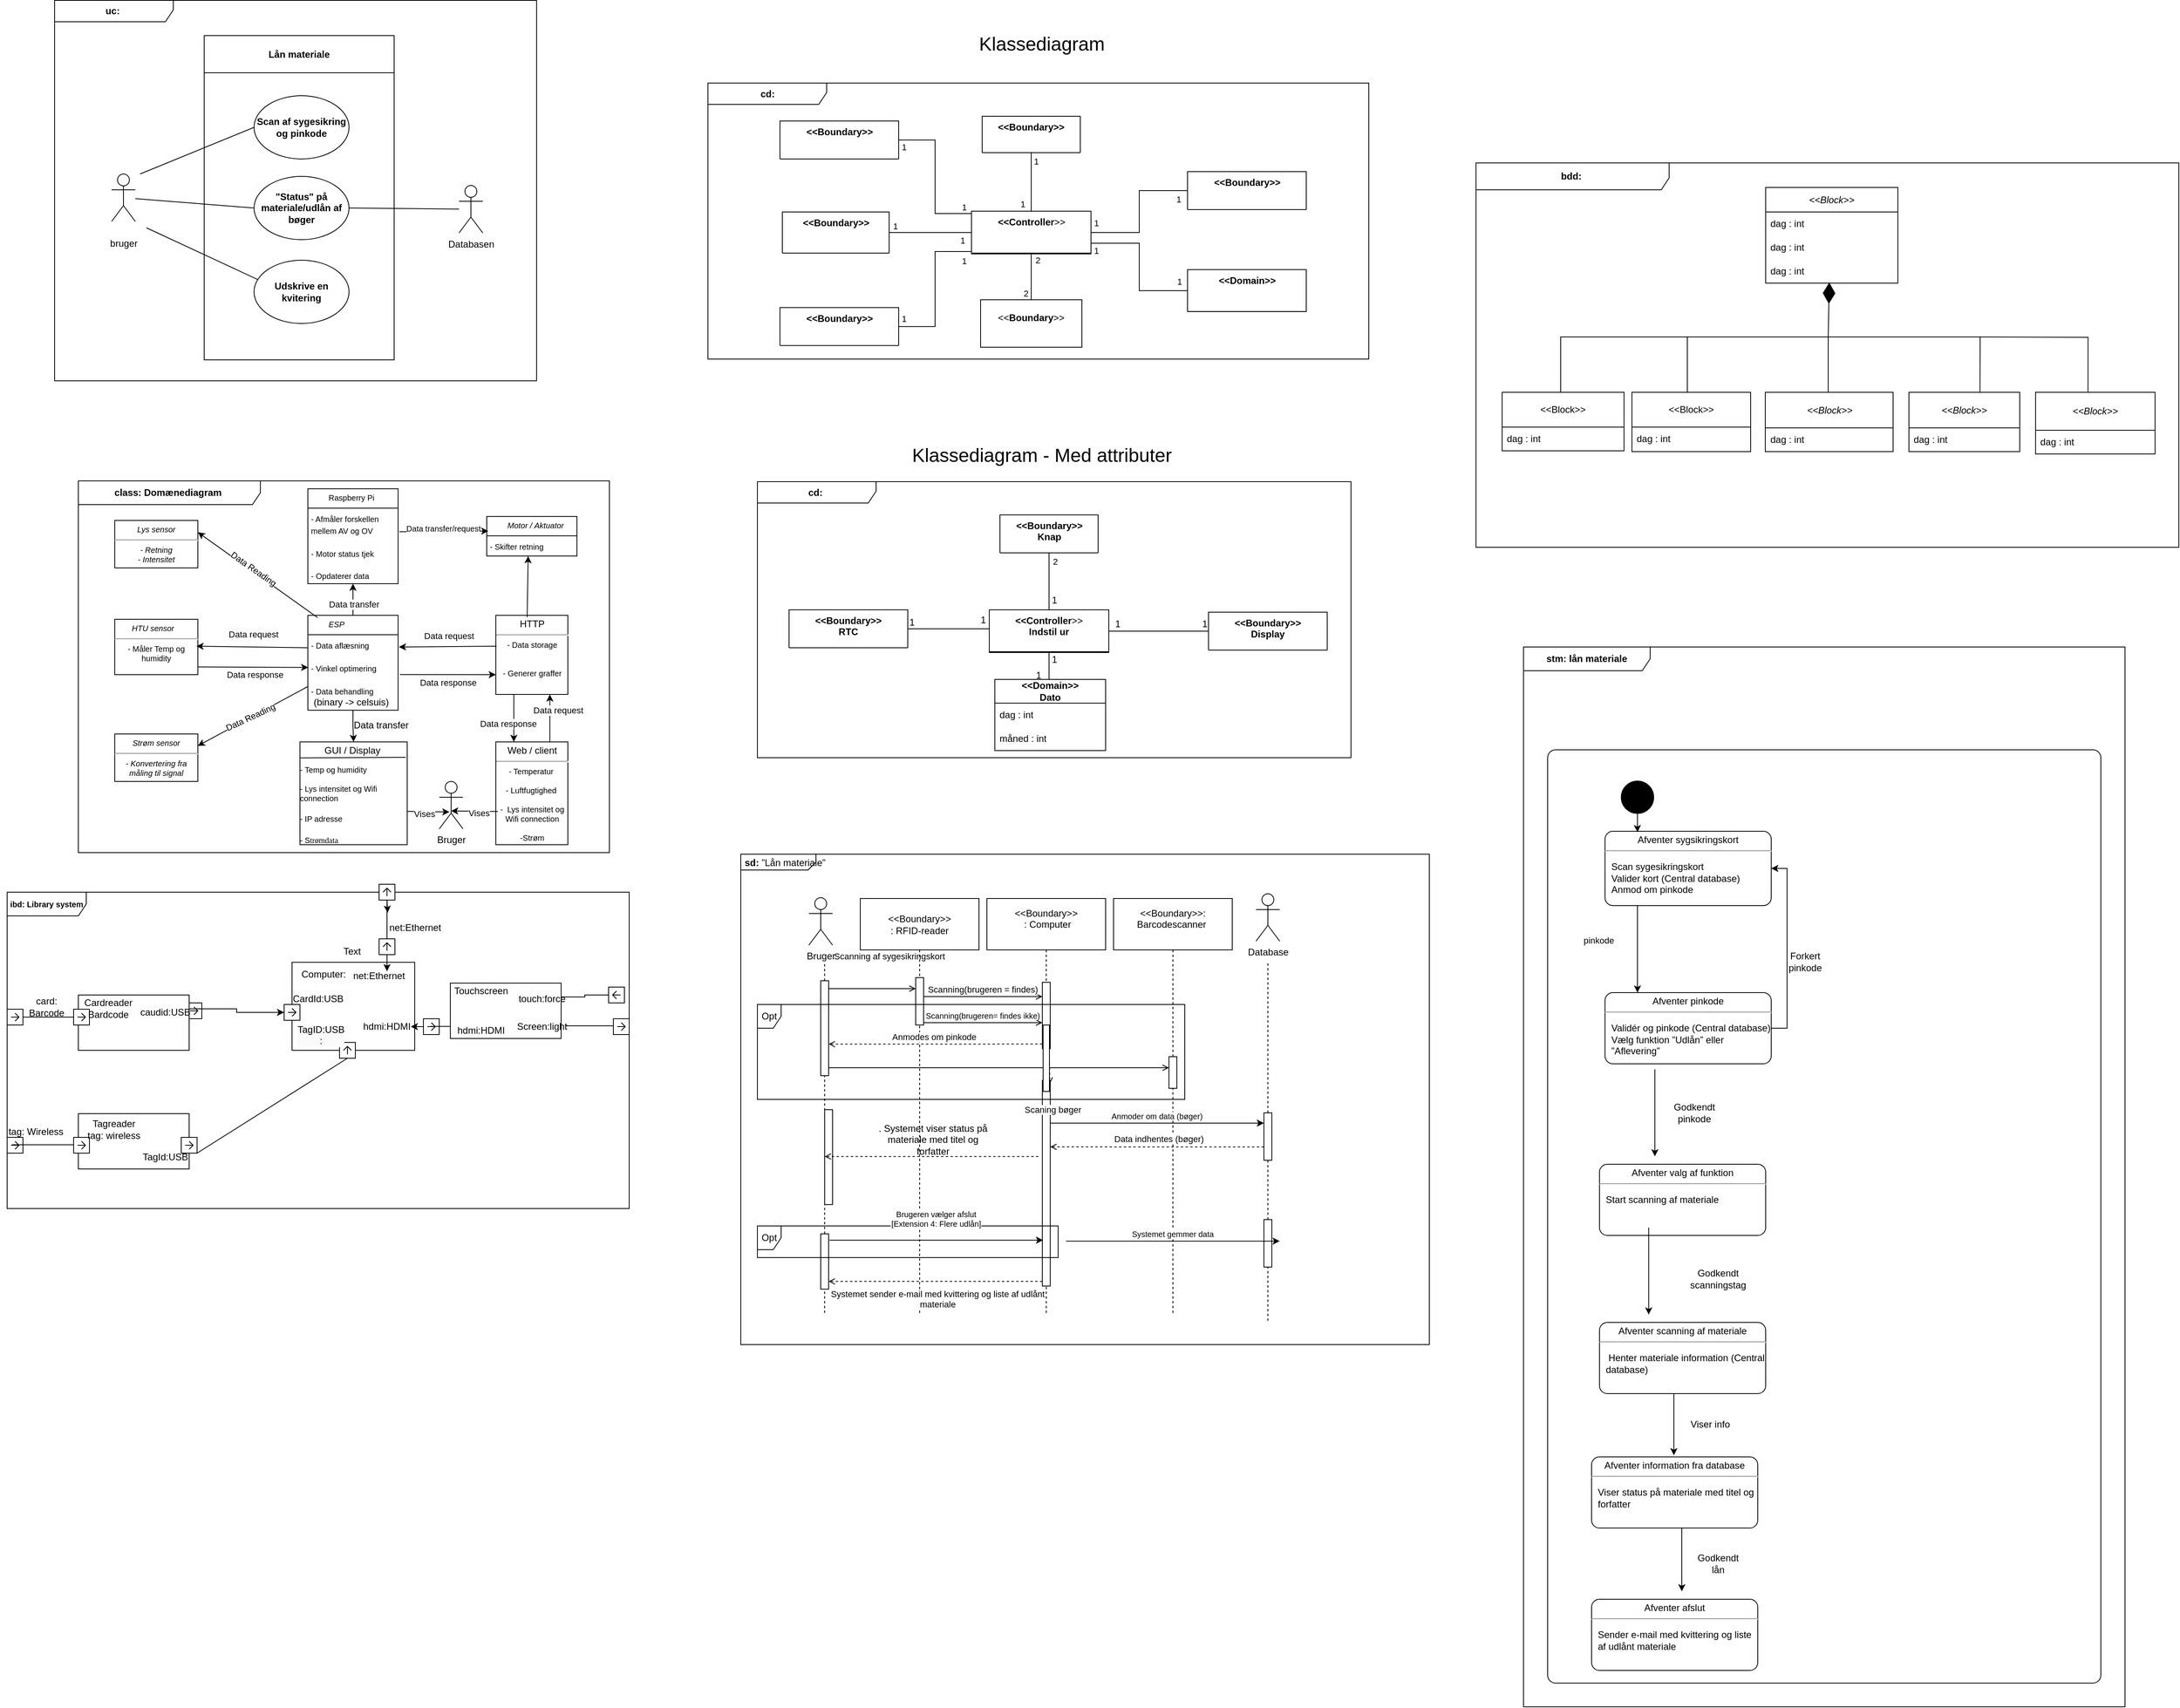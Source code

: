 <mxfile version="25.0.3">
  <diagram name="Page-1" id="veRXF3Xhz2RW5OcUqQtJ">
    <mxGraphModel grid="1" page="1" gridSize="10" guides="1" tooltips="1" connect="1" arrows="1" fold="1" pageScale="1" pageWidth="827" pageHeight="1169" math="0" shadow="0">
      <root>
        <mxCell id="0" />
        <mxCell id="1" parent="0" />
        <mxCell id="tRSH551JZpkbg5VC_DL8-1" value="" style="endArrow=none;html=1;rounded=0;entryX=0.641;entryY=0.003;entryDx=0;entryDy=0;entryPerimeter=0;" edge="1" parent="1" target="tRSH551JZpkbg5VC_DL8-13">
          <mxGeometry width="50" height="50" relative="1" as="geometry">
            <mxPoint x="1747" y="478" as="sourcePoint" />
            <mxPoint x="2269.75" y="475.75" as="targetPoint" />
            <Array as="points">
              <mxPoint x="1747" y="408" />
              <mxPoint x="2277" y="408" />
            </Array>
          </mxGeometry>
        </mxCell>
        <mxCell id="tRSH551JZpkbg5VC_DL8-2" value="" style="endArrow=none;html=1;rounded=0;" edge="1" parent="1">
          <mxGeometry width="50" height="50" relative="1" as="geometry">
            <mxPoint x="1907" y="478" as="sourcePoint" />
            <mxPoint x="1907" y="408" as="targetPoint" />
          </mxGeometry>
        </mxCell>
        <mxCell id="tRSH551JZpkbg5VC_DL8-3" value="" style="endArrow=none;html=1;rounded=0;" edge="1" parent="1">
          <mxGeometry width="50" height="50" relative="1" as="geometry">
            <mxPoint x="2085" y="478" as="sourcePoint" />
            <mxPoint x="2085" y="408" as="targetPoint" />
          </mxGeometry>
        </mxCell>
        <mxCell id="tRSH551JZpkbg5VC_DL8-4" value="" style="endArrow=diamondThin;endFill=1;endSize=24;html=1;rounded=0;entryX=0.481;entryY=0.973;entryDx=0;entryDy=0;entryPerimeter=0;" edge="1" parent="1" target="tRSH551JZpkbg5VC_DL8-20">
          <mxGeometry width="160" relative="1" as="geometry">
            <mxPoint x="2085" y="408" as="sourcePoint" />
            <mxPoint x="2084" y="337" as="targetPoint" />
          </mxGeometry>
        </mxCell>
        <mxCell id="tRSH551JZpkbg5VC_DL8-5" value="" style="endArrow=none;html=1;edgeStyle=orthogonalEdgeStyle;rounded=0;entryX=0.439;entryY=0;entryDx=0;entryDy=0;entryPerimeter=0;" edge="1" parent="1" target="tRSH551JZpkbg5VC_DL8-15">
          <mxGeometry relative="1" as="geometry">
            <mxPoint x="2267" y="408" as="sourcePoint" />
            <mxPoint x="2413.3" y="479.17" as="targetPoint" />
          </mxGeometry>
        </mxCell>
        <mxCell id="tRSH551JZpkbg5VC_DL8-6" value="&amp;lt;&amp;lt;Block&amp;gt;&amp;gt;&lt;br&gt;" style="swimlane;fontStyle=0;childLayout=stackLayout;horizontal=1;startSize=44;fillColor=none;horizontalStack=0;resizeParent=1;resizeParentMax=0;resizeLast=0;collapsible=1;marginBottom=0;whiteSpace=wrap;html=1;" vertex="1" parent="1">
          <mxGeometry x="1673" y="478" width="154" height="74" as="geometry" />
        </mxCell>
        <mxCell id="tRSH551JZpkbg5VC_DL8-7" value="dag : int" style="text;strokeColor=none;fillColor=none;align=left;verticalAlign=middle;spacingLeft=4;spacingRight=4;overflow=hidden;points=[[0,0.5],[1,0.5]];portConstraint=eastwest;rotatable=0;whiteSpace=wrap;html=1;" vertex="1" parent="tRSH551JZpkbg5VC_DL8-6">
          <mxGeometry y="44" width="154" height="30" as="geometry" />
        </mxCell>
        <mxCell id="tRSH551JZpkbg5VC_DL8-8" value="&amp;lt;&amp;lt;Block&amp;gt;&amp;gt;&lt;br&gt;" style="swimlane;fontStyle=0;childLayout=stackLayout;horizontal=1;startSize=44;fillColor=none;horizontalStack=0;resizeParent=1;resizeParentMax=0;resizeLast=0;collapsible=1;marginBottom=0;whiteSpace=wrap;html=1;" vertex="1" parent="1">
          <mxGeometry x="1837" y="478" width="150" height="75" as="geometry" />
        </mxCell>
        <mxCell id="tRSH551JZpkbg5VC_DL8-9" value="dag : int" style="text;strokeColor=none;fillColor=none;align=left;verticalAlign=middle;spacingLeft=4;spacingRight=4;overflow=hidden;points=[[0,0.5],[1,0.5]];portConstraint=eastwest;rotatable=0;whiteSpace=wrap;html=1;" vertex="1" parent="tRSH551JZpkbg5VC_DL8-8">
          <mxGeometry y="44" width="150" height="30" as="geometry" />
        </mxCell>
        <mxCell id="tRSH551JZpkbg5VC_DL8-10" value="readCard: bool" style="text;strokeColor=none;fillColor=none;align=left;verticalAlign=top;spacingLeft=4;spacingRight=4;overflow=hidden;rotatable=0;points=[[0,0.5],[1,0.5]];portConstraint=eastwest;whiteSpace=wrap;html=1;" vertex="1" parent="tRSH551JZpkbg5VC_DL8-8">
          <mxGeometry y="74" width="150" height="1" as="geometry" />
        </mxCell>
        <mxCell id="tRSH551JZpkbg5VC_DL8-11" value="&lt;i style=&quot;border-color: var(--border-color);&quot;&gt;&amp;lt;&amp;lt;Block&amp;gt;&amp;gt;&lt;/i&gt;&lt;br style=&quot;border-color: var(--border-color);&quot;&gt;" style="swimlane;fontStyle=0;childLayout=stackLayout;horizontal=1;startSize=45;fillColor=none;horizontalStack=0;resizeParent=1;resizeParentMax=0;resizeLast=0;collapsible=1;marginBottom=0;whiteSpace=wrap;html=1;" vertex="1" parent="1">
          <mxGeometry x="2005.5" y="478" width="161.5" height="75" as="geometry" />
        </mxCell>
        <mxCell id="tRSH551JZpkbg5VC_DL8-12" value="dag : int" style="text;strokeColor=none;fillColor=none;align=left;verticalAlign=middle;spacingLeft=4;spacingRight=4;overflow=hidden;points=[[0,0.5],[1,0.5]];portConstraint=eastwest;rotatable=0;whiteSpace=wrap;html=1;" vertex="1" parent="tRSH551JZpkbg5VC_DL8-11">
          <mxGeometry y="45" width="161.5" height="30" as="geometry" />
        </mxCell>
        <mxCell id="tRSH551JZpkbg5VC_DL8-13" value="&lt;i style=&quot;border-color: var(--border-color);&quot;&gt;&amp;lt;&amp;lt;Block&amp;gt;&amp;gt;&lt;/i&gt;&lt;br style=&quot;border-color: var(--border-color);&quot;&gt;" style="swimlane;fontStyle=0;childLayout=stackLayout;horizontal=1;startSize=45;fillColor=none;horizontalStack=0;resizeParent=1;resizeParentMax=0;resizeLast=0;collapsible=1;marginBottom=0;whiteSpace=wrap;html=1;" vertex="1" parent="1">
          <mxGeometry x="2187" y="478" width="140" height="75" as="geometry" />
        </mxCell>
        <mxCell id="tRSH551JZpkbg5VC_DL8-14" value="dag : int" style="text;strokeColor=none;fillColor=none;align=left;verticalAlign=middle;spacingLeft=4;spacingRight=4;overflow=hidden;points=[[0,0.5],[1,0.5]];portConstraint=eastwest;rotatable=0;whiteSpace=wrap;html=1;" vertex="1" parent="tRSH551JZpkbg5VC_DL8-13">
          <mxGeometry y="45" width="140" height="30" as="geometry" />
        </mxCell>
        <mxCell id="tRSH551JZpkbg5VC_DL8-15" value="&lt;i style=&quot;border-color: var(--border-color);&quot;&gt;&amp;lt;&amp;lt;Block&amp;gt;&amp;gt;&lt;/i&gt;" style="swimlane;fontStyle=0;childLayout=stackLayout;horizontal=1;startSize=48;fillColor=none;horizontalStack=0;resizeParent=1;resizeParentMax=0;resizeLast=0;collapsible=1;marginBottom=0;whiteSpace=wrap;html=1;" vertex="1" parent="1">
          <mxGeometry x="2347" y="478" width="151" height="78" as="geometry" />
        </mxCell>
        <mxCell id="tRSH551JZpkbg5VC_DL8-16" value="dag : int" style="text;strokeColor=none;fillColor=none;align=left;verticalAlign=middle;spacingLeft=4;spacingRight=4;overflow=hidden;points=[[0,0.5],[1,0.5]];portConstraint=eastwest;rotatable=0;whiteSpace=wrap;html=1;" vertex="1" parent="tRSH551JZpkbg5VC_DL8-15">
          <mxGeometry y="48" width="151" height="30" as="geometry" />
        </mxCell>
        <mxCell id="tRSH551JZpkbg5VC_DL8-17" value="&lt;i style=&quot;border-color: var(--border-color);&quot;&gt;&amp;lt;&amp;lt;Block&amp;gt;&amp;gt;&lt;/i&gt;&lt;br style=&quot;border-color: var(--border-color);&quot;&gt;" style="swimlane;fontStyle=0;childLayout=stackLayout;horizontal=1;startSize=31;horizontalStack=0;resizeParent=1;resizeParentMax=0;resizeLast=0;collapsible=1;marginBottom=0;whiteSpace=wrap;html=1;fillColor=none;" vertex="1" parent="1">
          <mxGeometry x="2006" y="219" width="167" height="121" as="geometry" />
        </mxCell>
        <mxCell id="tRSH551JZpkbg5VC_DL8-18" value="dag : int" style="text;strokeColor=none;fillColor=none;align=left;verticalAlign=middle;spacingLeft=4;spacingRight=4;overflow=hidden;points=[[0,0.5],[1,0.5]];portConstraint=eastwest;rotatable=0;whiteSpace=wrap;html=1;" vertex="1" parent="tRSH551JZpkbg5VC_DL8-17">
          <mxGeometry y="31" width="167" height="30" as="geometry" />
        </mxCell>
        <mxCell id="tRSH551JZpkbg5VC_DL8-19" value="dag : int" style="text;strokeColor=none;fillColor=none;align=left;verticalAlign=middle;spacingLeft=4;spacingRight=4;overflow=hidden;points=[[0,0.5],[1,0.5]];portConstraint=eastwest;rotatable=0;whiteSpace=wrap;html=1;" vertex="1" parent="tRSH551JZpkbg5VC_DL8-17">
          <mxGeometry y="61" width="167" height="30" as="geometry" />
        </mxCell>
        <mxCell id="tRSH551JZpkbg5VC_DL8-20" value="dag : int" style="text;strokeColor=none;fillColor=none;align=left;verticalAlign=middle;spacingLeft=4;spacingRight=4;overflow=hidden;points=[[0,0.5],[1,0.5]];portConstraint=eastwest;rotatable=0;whiteSpace=wrap;html=1;" vertex="1" parent="tRSH551JZpkbg5VC_DL8-17">
          <mxGeometry y="91" width="167" height="30" as="geometry" />
        </mxCell>
        <mxCell id="tRSH551JZpkbg5VC_DL8-21" value="&lt;b&gt;bdd:&amp;nbsp;&lt;/b&gt;" style="shape=umlFrame;whiteSpace=wrap;html=1;pointerEvents=0;width=244;height=34;" vertex="1" parent="1">
          <mxGeometry x="1640" y="188" width="888" height="486" as="geometry" />
        </mxCell>
        <mxCell id="tRSH551JZpkbg5VC_DL8-22" value="&lt;b&gt;stm: lån materiale&lt;/b&gt;" style="shape=umlFrame;whiteSpace=wrap;html=1;pointerEvents=0;recursiveResize=0;container=1;collapsible=0;width=160;height=30;" vertex="1" parent="1">
          <mxGeometry x="1700" y="800" width="760" height="1340" as="geometry" />
        </mxCell>
        <mxCell id="tRSH551JZpkbg5VC_DL8-23" value="" style="shape=mxgraph.sysml.simpleState;html=1;overflow=fill;whiteSpace=wrap;align=center;" vertex="1" parent="tRSH551JZpkbg5VC_DL8-22">
          <mxGeometry x="30.5" y="130" width="699" height="1180" as="geometry" />
        </mxCell>
        <mxCell id="7tiR2v3JKARaT_xuTUHK-5" value="Forkert pinkode" style="text;html=1;align=center;verticalAlign=middle;whiteSpace=wrap;rounded=0;" vertex="1" parent="tRSH551JZpkbg5VC_DL8-22">
          <mxGeometry x="326" y="383" width="60" height="30" as="geometry" />
        </mxCell>
        <mxCell id="7tiR2v3JKARaT_xuTUHK-6" value="&lt;p style=&quot;margin:0px;margin-top:4px;text-align:center;&quot;&gt;Afventer valg af funktion&lt;br&gt;&lt;/p&gt;&lt;hr&gt;&lt;p&gt;&lt;/p&gt;&lt;p style=&quot;margin:0px;margin-left:8px;text-align:left;&quot;&gt;&lt;span style=&quot;background-color: initial; text-align: center;&quot;&gt;Start scanning af materiale&lt;/span&gt;&lt;/p&gt;&lt;p style=&quot;margin:0px;margin-left:8px;text-align:left;&quot;&gt;&lt;br&gt;&lt;/p&gt;" style="shape=mxgraph.sysml.simpleState;html=1;overflow=fill;whiteSpace=wrap;align=center;" vertex="1" parent="tRSH551JZpkbg5VC_DL8-22">
          <mxGeometry x="96" y="654" width="210" height="90" as="geometry" />
        </mxCell>
        <mxCell id="7tiR2v3JKARaT_xuTUHK-7" style="edgeStyle=orthogonalEdgeStyle;rounded=0;orthogonalLoop=1;jettySize=auto;html=1;" edge="1" parent="tRSH551JZpkbg5VC_DL8-22">
          <mxGeometry relative="1" as="geometry">
            <mxPoint x="166" y="644" as="targetPoint" />
            <Array as="points">
              <mxPoint x="166" y="644" />
            </Array>
            <mxPoint x="166" y="534" as="sourcePoint" />
          </mxGeometry>
        </mxCell>
        <mxCell id="7tiR2v3JKARaT_xuTUHK-8" value="Godkendt pinkode" style="text;html=1;align=center;verticalAlign=middle;whiteSpace=wrap;rounded=0;" vertex="1" parent="tRSH551JZpkbg5VC_DL8-22">
          <mxGeometry x="186" y="574" width="60" height="30" as="geometry" />
        </mxCell>
        <mxCell id="7tiR2v3JKARaT_xuTUHK-9" value="&lt;p style=&quot;margin:0px;margin-top:4px;text-align:center;&quot;&gt;Afventer scanning af materiale&lt;br&gt;&lt;/p&gt;&lt;hr&gt;&lt;p&gt;&lt;/p&gt;&lt;p style=&quot;margin:0px;margin-left:8px;text-align:left;&quot;&gt;&amp;nbsp;Henter materiale information (Central database)&lt;br&gt;&lt;/p&gt;" style="shape=mxgraph.sysml.simpleState;html=1;overflow=fill;whiteSpace=wrap;align=center;" vertex="1" parent="tRSH551JZpkbg5VC_DL8-22">
          <mxGeometry x="96" y="854" width="210" height="90" as="geometry" />
        </mxCell>
        <mxCell id="7tiR2v3JKARaT_xuTUHK-11" value="Godkendt scanningstag" style="text;html=1;align=center;verticalAlign=middle;whiteSpace=wrap;rounded=0;" vertex="1" parent="tRSH551JZpkbg5VC_DL8-22">
          <mxGeometry x="216" y="784.0" width="60" height="30" as="geometry" />
        </mxCell>
        <mxCell id="7tiR2v3JKARaT_xuTUHK-12" style="edgeStyle=orthogonalEdgeStyle;rounded=0;orthogonalLoop=1;jettySize=auto;html=1;" edge="1" parent="tRSH551JZpkbg5VC_DL8-22">
          <mxGeometry relative="1" as="geometry">
            <mxPoint x="158.18" y="844" as="targetPoint" />
            <Array as="points">
              <mxPoint x="158.18" y="844" />
            </Array>
            <mxPoint x="158.18" y="734" as="sourcePoint" />
          </mxGeometry>
        </mxCell>
        <mxCell id="7tiR2v3JKARaT_xuTUHK-13" value="&lt;p style=&quot;margin:0px;margin-top:4px;text-align:center;&quot;&gt;Afventer information fra database&lt;br&gt;&lt;/p&gt;&lt;hr&gt;&lt;p&gt;&lt;/p&gt;&lt;p style=&quot;margin:0px;margin-left:8px;text-align:left;&quot;&gt;Viser status på materiale med titel og forfatter&lt;br&gt;&lt;/p&gt;" style="shape=mxgraph.sysml.simpleState;html=1;overflow=fill;whiteSpace=wrap;align=center;" vertex="1" parent="tRSH551JZpkbg5VC_DL8-22">
          <mxGeometry x="86" y="1024" width="210" height="90" as="geometry" />
        </mxCell>
        <mxCell id="7tiR2v3JKARaT_xuTUHK-14" style="edgeStyle=orthogonalEdgeStyle;rounded=0;orthogonalLoop=1;jettySize=auto;html=1;" edge="1" parent="tRSH551JZpkbg5VC_DL8-22">
          <mxGeometry relative="1" as="geometry">
            <mxPoint x="190.09" y="1022" as="targetPoint" />
            <Array as="points">
              <mxPoint x="190.09" y="1022" />
            </Array>
            <mxPoint x="190" y="944" as="sourcePoint" />
          </mxGeometry>
        </mxCell>
        <mxCell id="7tiR2v3JKARaT_xuTUHK-16" value="Viser info" style="text;html=1;align=center;verticalAlign=middle;whiteSpace=wrap;rounded=0;" vertex="1" parent="tRSH551JZpkbg5VC_DL8-22">
          <mxGeometry x="206" y="967.5" width="60" height="30" as="geometry" />
        </mxCell>
        <mxCell id="7tiR2v3JKARaT_xuTUHK-17" style="edgeStyle=orthogonalEdgeStyle;rounded=0;orthogonalLoop=1;jettySize=auto;html=1;" edge="1" parent="tRSH551JZpkbg5VC_DL8-22">
          <mxGeometry relative="1" as="geometry">
            <mxPoint x="200" y="1194" as="targetPoint" />
            <Array as="points">
              <mxPoint x="200" y="1194" />
            </Array>
            <mxPoint x="200" y="1114" as="sourcePoint" />
          </mxGeometry>
        </mxCell>
        <mxCell id="7tiR2v3JKARaT_xuTUHK-18" value="&lt;p style=&quot;margin:0px;margin-top:4px;text-align:center;&quot;&gt;Afventer afslut&lt;br&gt;&lt;/p&gt;&lt;hr&gt;&lt;p&gt;&lt;/p&gt;&lt;p style=&quot;margin:0px;margin-left:8px;text-align:left;&quot;&gt;Sender e-mail med kvittering og liste af udlånt materiale&lt;br&gt;&lt;/p&gt;" style="shape=mxgraph.sysml.simpleState;html=1;overflow=fill;whiteSpace=wrap;align=center;" vertex="1" parent="tRSH551JZpkbg5VC_DL8-22">
          <mxGeometry x="86" y="1204" width="210" height="90" as="geometry" />
        </mxCell>
        <mxCell id="7tiR2v3JKARaT_xuTUHK-19" value="Godkendt lån" style="text;html=1;align=center;verticalAlign=middle;whiteSpace=wrap;rounded=0;" vertex="1" parent="tRSH551JZpkbg5VC_DL8-22">
          <mxGeometry x="216" y="1144" width="60" height="30" as="geometry" />
        </mxCell>
        <mxCell id="tRSH551JZpkbg5VC_DL8-27" value="&lt;p style=&quot;margin:0px;margin-top:4px;text-align:center;&quot;&gt;Afventer sygsikringskort&lt;/p&gt;&lt;hr&gt;&lt;p&gt;&lt;/p&gt;&lt;p style=&quot;margin:0px;margin-left:8px;text-align:left;&quot;&gt;&lt;span style=&quot;background-color: initial;&quot;&gt;Scan sygesikringskort&lt;/span&gt;&lt;/p&gt;&lt;p style=&quot;margin:0px;margin-left:8px;text-align:left;&quot;&gt;Valider kort (Central database)&lt;br&gt;&lt;/p&gt;&lt;p style=&quot;margin:0px;margin-left:8px;text-align:left;&quot;&gt;Anmod om pinkode&lt;br&gt;&lt;/p&gt;" style="shape=mxgraph.sysml.simpleState;html=1;overflow=fill;whiteSpace=wrap;align=center;" vertex="1" parent="1">
          <mxGeometry x="1803" y="1033" width="210" height="94" as="geometry" />
        </mxCell>
        <mxCell id="tRSH551JZpkbg5VC_DL8-28" value="" style="shape=ellipse;html=1;fillColor=strokeColor;strokeWidth=2;verticalLabelPosition=bottom;verticalAlignment=top;perimeter=ellipsePerimeter;" vertex="1" parent="1">
          <mxGeometry x="1824" y="970" width="40" height="40" as="geometry" />
        </mxCell>
        <mxCell id="tRSH551JZpkbg5VC_DL8-31" style="edgeStyle=orthogonalEdgeStyle;rounded=0;orthogonalLoop=1;jettySize=auto;html=1;" edge="1" parent="1" source="tRSH551JZpkbg5VC_DL8-27">
          <mxGeometry relative="1" as="geometry">
            <mxPoint x="1844" y="1237" as="targetPoint" />
            <Array as="points">
              <mxPoint x="1844" y="1237" />
            </Array>
          </mxGeometry>
        </mxCell>
        <mxCell id="tRSH551JZpkbg5VC_DL8-33" value="&lt;div style=&quot;text-align: center;&quot;&gt;&lt;span style=&quot;font-size: 11px; text-wrap: nowrap; background-color: rgb(255, 255, 255);&quot;&gt;pinkode&lt;/span&gt;&lt;/div&gt;" style="text;whiteSpace=wrap;html=1;" vertex="1" parent="1">
          <mxGeometry x="1774" y="1157" width="46" height="40" as="geometry" />
        </mxCell>
        <mxCell id="tRSH551JZpkbg5VC_DL8-43" style="edgeStyle=orthogonalEdgeStyle;rounded=0;orthogonalLoop=1;jettySize=auto;html=1;entryX=0.196;entryY=0.012;entryDx=0;entryDy=0;entryPerimeter=0;" edge="1" parent="1" source="tRSH551JZpkbg5VC_DL8-28" target="tRSH551JZpkbg5VC_DL8-27">
          <mxGeometry relative="1" as="geometry" />
        </mxCell>
        <mxCell id="tRSH551JZpkbg5VC_DL8-45" value="&lt;span style=&quot;border-color: var(--border-color);&quot;&gt;&lt;b&gt;cd:&lt;/b&gt;&lt;br&gt;&lt;/span&gt;" style="shape=umlFrame;whiteSpace=wrap;html=1;pointerEvents=0;width=150;height=27;" vertex="1" parent="1">
          <mxGeometry x="669.5" y="87" width="835" height="349" as="geometry" />
        </mxCell>
        <mxCell id="tRSH551JZpkbg5VC_DL8-46" style="edgeStyle=orthogonalEdgeStyle;rounded=0;orthogonalLoop=1;jettySize=auto;html=1;entryX=0.5;entryY=1;entryDx=0;entryDy=0;endArrow=none;endFill=0;" edge="1" parent="1" source="tRSH551JZpkbg5VC_DL8-51" target="tRSH551JZpkbg5VC_DL8-53">
          <mxGeometry relative="1" as="geometry" />
        </mxCell>
        <mxCell id="tRSH551JZpkbg5VC_DL8-47" style="edgeStyle=orthogonalEdgeStyle;rounded=0;orthogonalLoop=1;jettySize=auto;html=1;endArrow=none;endFill=0;" edge="1" parent="1" source="tRSH551JZpkbg5VC_DL8-51" target="tRSH551JZpkbg5VC_DL8-52">
          <mxGeometry relative="1" as="geometry" />
        </mxCell>
        <mxCell id="tRSH551JZpkbg5VC_DL8-48" style="edgeStyle=orthogonalEdgeStyle;rounded=0;orthogonalLoop=1;jettySize=auto;html=1;endArrow=none;endFill=0;entryX=0;entryY=0.5;entryDx=0;entryDy=0;" edge="1" parent="1" source="tRSH551JZpkbg5VC_DL8-51" target="tRSH551JZpkbg5VC_DL8-54">
          <mxGeometry relative="1" as="geometry" />
        </mxCell>
        <mxCell id="tRSH551JZpkbg5VC_DL8-49" style="edgeStyle=orthogonalEdgeStyle;rounded=0;orthogonalLoop=1;jettySize=auto;html=1;entryX=0.5;entryY=0;entryDx=0;entryDy=0;endArrow=none;endFill=0;" edge="1" parent="1" source="tRSH551JZpkbg5VC_DL8-51" target="tRSH551JZpkbg5VC_DL8-55">
          <mxGeometry relative="1" as="geometry" />
        </mxCell>
        <mxCell id="tRSH551JZpkbg5VC_DL8-50" value="2" style="edgeLabel;html=1;align=center;verticalAlign=middle;resizable=0;points=[];" connectable="0" vertex="1" parent="tRSH551JZpkbg5VC_DL8-49">
          <mxGeometry x="-0.763" relative="1" as="geometry">
            <mxPoint x="8" y="1" as="offset" />
          </mxGeometry>
        </mxCell>
        <mxCell id="tRSH551JZpkbg5VC_DL8-51" value="&amp;lt;&amp;lt;Controller&lt;span style=&quot;font-weight: 400;&quot;&gt;&amp;gt;&amp;gt;&lt;/span&gt;&lt;br style=&quot;border-color: var(--border-color); font-weight: 400;&quot;&gt;" style="swimlane;fontStyle=1;align=center;verticalAlign=top;childLayout=stackLayout;horizontal=1;startSize=53;horizontalStack=0;resizeParent=1;resizeParentMax=0;resizeLast=0;collapsible=1;marginBottom=0;whiteSpace=wrap;html=1;" vertex="1" parent="1">
          <mxGeometry x="1002.5" y="249" width="151" height="54" as="geometry" />
        </mxCell>
        <mxCell id="tRSH551JZpkbg5VC_DL8-52" value="&amp;lt;&amp;lt;Boundary&amp;gt;&amp;gt;&lt;br&gt;" style="swimlane;fontStyle=1;align=center;verticalAlign=top;childLayout=stackLayout;horizontal=1;startSize=52;horizontalStack=0;resizeParent=1;resizeParentMax=0;resizeLast=0;collapsible=1;marginBottom=0;whiteSpace=wrap;html=1;" vertex="1" parent="1">
          <mxGeometry x="763.5" y="250" width="135" height="52" as="geometry" />
        </mxCell>
        <mxCell id="tRSH551JZpkbg5VC_DL8-53" value="&amp;lt;&amp;lt;&lt;b style=&quot;border-color: var(--border-color);&quot;&gt;Boundary&lt;/b&gt;&amp;gt;&amp;gt;&lt;br&gt;" style="swimlane;fontStyle=1;align=center;verticalAlign=top;childLayout=stackLayout;horizontal=1;startSize=66;horizontalStack=0;resizeParent=1;resizeParentMax=0;resizeLast=0;collapsible=1;marginBottom=0;whiteSpace=wrap;html=1;" vertex="1" parent="1">
          <mxGeometry x="1016" y="129" width="124" height="46" as="geometry" />
        </mxCell>
        <mxCell id="tRSH551JZpkbg5VC_DL8-54" value="&amp;lt;&amp;lt;&lt;b style=&quot;border-color: var(--border-color);&quot;&gt;Boundary&lt;/b&gt;&amp;gt;&amp;gt;&lt;br&gt;" style="swimlane;fontStyle=1;align=center;verticalAlign=top;childLayout=stackLayout;horizontal=1;startSize=68;horizontalStack=0;resizeParent=1;resizeParentMax=0;resizeLast=0;collapsible=1;marginBottom=0;whiteSpace=wrap;html=1;" vertex="1" parent="1">
          <mxGeometry x="1275.5" y="199" width="150" height="48" as="geometry" />
        </mxCell>
        <mxCell id="tRSH551JZpkbg5VC_DL8-55" value="&amp;lt;&amp;lt;&lt;b style=&quot;border-color: var(--border-color);&quot;&gt;Boundary&lt;/b&gt;&amp;gt;&amp;gt;&lt;b&gt;&lt;br&gt;&lt;/b&gt;&lt;b&gt;&lt;br&gt;&lt;/b&gt;" style="html=1;align=center;verticalAlign=middle;dashed=0;whiteSpace=wrap;" vertex="1" parent="1">
          <mxGeometry x="1014" y="361" width="128" height="60" as="geometry" />
        </mxCell>
        <mxCell id="tRSH551JZpkbg5VC_DL8-56" value="2" style="edgeLabel;html=1;align=center;verticalAlign=middle;resizable=0;points=[];" connectable="0" vertex="1" parent="1">
          <mxGeometry x="1067.5" y="346.923" as="geometry">
            <mxPoint x="3" y="6" as="offset" />
          </mxGeometry>
        </mxCell>
        <mxCell id="tRSH551JZpkbg5VC_DL8-57" value="1" style="edgeLabel;html=1;align=center;verticalAlign=middle;resizable=0;points=[];" connectable="0" vertex="1" parent="1">
          <mxGeometry x="1103.5" y="361.003" as="geometry">
            <mxPoint x="56" y="-62" as="offset" />
          </mxGeometry>
        </mxCell>
        <mxCell id="tRSH551JZpkbg5VC_DL8-58" value="1" style="edgeLabel;html=1;align=center;verticalAlign=middle;resizable=0;points=[];" connectable="0" vertex="1" parent="1">
          <mxGeometry x="1136" y="397.003" as="geometry">
            <mxPoint x="129" y="-59" as="offset" />
          </mxGeometry>
        </mxCell>
        <mxCell id="tRSH551JZpkbg5VC_DL8-59" value="1" style="edgeLabel;html=1;align=center;verticalAlign=middle;resizable=0;points=[];" connectable="0" vertex="1" parent="1">
          <mxGeometry x="1106.5" y="303.003" as="geometry">
            <mxPoint x="-23" y="-117" as="offset" />
          </mxGeometry>
        </mxCell>
        <mxCell id="tRSH551JZpkbg5VC_DL8-60" value="1" style="edgeLabel;html=1;align=center;verticalAlign=middle;resizable=0;points=[];" connectable="0" vertex="1" parent="1">
          <mxGeometry x="1136" y="358.923" as="geometry">
            <mxPoint x="-69" y="-119" as="offset" />
          </mxGeometry>
        </mxCell>
        <mxCell id="tRSH551JZpkbg5VC_DL8-61" value="1" style="edgeLabel;html=1;align=center;verticalAlign=middle;resizable=0;points=[];" connectable="0" vertex="1" parent="1">
          <mxGeometry x="1146" y="370.923" as="geometry">
            <mxPoint x="-155" y="-85" as="offset" />
          </mxGeometry>
        </mxCell>
        <mxCell id="tRSH551JZpkbg5VC_DL8-62" value="1" style="edgeLabel;html=1;align=center;verticalAlign=middle;resizable=0;points=[];" connectable="0" vertex="1" parent="1">
          <mxGeometry x="1156" y="379.923" as="geometry">
            <mxPoint x="-250" y="-112" as="offset" />
          </mxGeometry>
        </mxCell>
        <mxCell id="tRSH551JZpkbg5VC_DL8-63" style="edgeStyle=orthogonalEdgeStyle;rounded=0;orthogonalLoop=1;jettySize=auto;html=1;entryX=1;entryY=0.75;entryDx=0;entryDy=0;endArrow=none;endFill=0;" edge="1" parent="1" source="tRSH551JZpkbg5VC_DL8-64" target="tRSH551JZpkbg5VC_DL8-51">
          <mxGeometry relative="1" as="geometry" />
        </mxCell>
        <mxCell id="tRSH551JZpkbg5VC_DL8-64" value="&amp;lt;&amp;lt;&lt;b style=&quot;border-color: var(--border-color);&quot;&gt;Domain&lt;/b&gt;&amp;gt;&amp;gt;&lt;br&gt;&lt;span style=&quot;font-weight: 400;&quot;&gt;&lt;br&gt;&lt;br&gt;&lt;/span&gt;" style="swimlane;fontStyle=1;align=center;verticalAlign=top;childLayout=stackLayout;horizontal=1;startSize=53;horizontalStack=0;resizeParent=1;resizeParentMax=0;resizeLast=0;collapsible=1;marginBottom=0;whiteSpace=wrap;html=1;" vertex="1" parent="1">
          <mxGeometry x="1275.5" y="322.92" width="150" height="53.08" as="geometry" />
        </mxCell>
        <mxCell id="tRSH551JZpkbg5VC_DL8-65" style="edgeStyle=orthogonalEdgeStyle;rounded=0;orthogonalLoop=1;jettySize=auto;html=1;entryX=0;entryY=0.25;entryDx=0;entryDy=0;endArrow=none;endFill=0;" edge="1" parent="1" source="tRSH551JZpkbg5VC_DL8-66" target="tRSH551JZpkbg5VC_DL8-51">
          <mxGeometry relative="1" as="geometry">
            <Array as="points">
              <mxPoint x="956.5" y="159" />
              <mxPoint x="956.5" y="252" />
              <mxPoint x="1002.5" y="252" />
            </Array>
          </mxGeometry>
        </mxCell>
        <mxCell id="tRSH551JZpkbg5VC_DL8-66" value="&amp;lt;&amp;lt;&lt;b style=&quot;border-color: var(--border-color);&quot;&gt;Boundary&lt;/b&gt;&amp;gt;&amp;gt;&lt;br&gt;" style="swimlane;fontStyle=1;align=center;verticalAlign=top;childLayout=stackLayout;horizontal=1;startSize=68;horizontalStack=0;resizeParent=1;resizeParentMax=0;resizeLast=0;collapsible=1;marginBottom=0;whiteSpace=wrap;html=1;" vertex="1" parent="1">
          <mxGeometry x="760.5" y="135" width="150" height="48" as="geometry" />
        </mxCell>
        <mxCell id="tRSH551JZpkbg5VC_DL8-67" style="edgeStyle=orthogonalEdgeStyle;rounded=0;orthogonalLoop=1;jettySize=auto;html=1;entryX=0;entryY=0.75;entryDx=0;entryDy=0;endArrow=none;endFill=0;" edge="1" parent="1" source="tRSH551JZpkbg5VC_DL8-68" target="tRSH551JZpkbg5VC_DL8-51">
          <mxGeometry relative="1" as="geometry">
            <Array as="points">
              <mxPoint x="956.5" y="395" />
              <mxPoint x="956.5" y="300" />
              <mxPoint x="1002.5" y="300" />
            </Array>
          </mxGeometry>
        </mxCell>
        <mxCell id="tRSH551JZpkbg5VC_DL8-68" value="&amp;lt;&amp;lt;&lt;b style=&quot;border-color: var(--border-color);&quot;&gt;Boundary&lt;/b&gt;&amp;gt;&amp;gt;&lt;br&gt;" style="swimlane;fontStyle=1;align=center;verticalAlign=top;childLayout=stackLayout;horizontal=1;startSize=68;horizontalStack=0;resizeParent=1;resizeParentMax=0;resizeLast=0;collapsible=1;marginBottom=0;whiteSpace=wrap;html=1;" vertex="1" parent="1">
          <mxGeometry x="760.5" y="370.92" width="150" height="48" as="geometry" />
        </mxCell>
        <mxCell id="tRSH551JZpkbg5VC_DL8-69" value="1" style="edgeLabel;html=1;align=center;verticalAlign=middle;resizable=0;points=[];" connectable="0" vertex="1" parent="1">
          <mxGeometry x="1103.5" y="326.003" as="geometry">
            <mxPoint x="56" y="-62" as="offset" />
          </mxGeometry>
        </mxCell>
        <mxCell id="tRSH551JZpkbg5VC_DL8-70" value="1" style="edgeLabel;html=1;align=center;verticalAlign=middle;resizable=0;points=[];" connectable="0" vertex="1" parent="1">
          <mxGeometry x="1207.5" y="296.003" as="geometry">
            <mxPoint x="56" y="-62" as="offset" />
          </mxGeometry>
        </mxCell>
        <mxCell id="tRSH551JZpkbg5VC_DL8-71" value="1" style="edgeLabel;html=1;align=center;verticalAlign=middle;resizable=0;points=[];" connectable="0" vertex="1" parent="1">
          <mxGeometry x="936.5" y="374.003" as="geometry">
            <mxPoint x="56" y="-62" as="offset" />
          </mxGeometry>
        </mxCell>
        <mxCell id="tRSH551JZpkbg5VC_DL8-72" value="1" style="edgeLabel;html=1;align=center;verticalAlign=middle;resizable=0;points=[];" connectable="0" vertex="1" parent="1">
          <mxGeometry x="860.5" y="447.003" as="geometry">
            <mxPoint x="56" y="-62" as="offset" />
          </mxGeometry>
        </mxCell>
        <mxCell id="tRSH551JZpkbg5VC_DL8-73" value="1" style="edgeLabel;html=1;align=center;verticalAlign=middle;resizable=0;points=[];" connectable="0" vertex="1" parent="1">
          <mxGeometry x="860.5" y="230.003" as="geometry">
            <mxPoint x="56" y="-62" as="offset" />
          </mxGeometry>
        </mxCell>
        <mxCell id="tRSH551JZpkbg5VC_DL8-74" value="1" style="edgeLabel;html=1;align=center;verticalAlign=middle;resizable=0;points=[];" connectable="0" vertex="1" parent="1">
          <mxGeometry x="936.5" y="306.003" as="geometry">
            <mxPoint x="56" y="-62" as="offset" />
          </mxGeometry>
        </mxCell>
        <mxCell id="tRSH551JZpkbg5VC_DL8-75" value="&lt;font style=&quot;font-size: 24px;&quot;&gt;Klassediagram&lt;/font&gt;" style="text;html=1;align=center;verticalAlign=middle;resizable=0;points=[];autosize=1;strokeColor=none;fillColor=none;" vertex="1" parent="1">
          <mxGeometry x="1002.5" y="17" width="177" height="41" as="geometry" />
        </mxCell>
        <mxCell id="tRSH551JZpkbg5VC_DL8-76" value="&lt;span style=&quot;border-color: var(--border-color);&quot;&gt;&lt;b&gt;cd:&amp;nbsp;&lt;/b&gt;&lt;br&gt;&lt;/span&gt;" style="shape=umlFrame;whiteSpace=wrap;html=1;pointerEvents=0;width=150;height=27;" vertex="1" parent="1">
          <mxGeometry x="732" y="591" width="750" height="349" as="geometry" />
        </mxCell>
        <mxCell id="tRSH551JZpkbg5VC_DL8-77" style="edgeStyle=orthogonalEdgeStyle;rounded=0;orthogonalLoop=1;jettySize=auto;html=1;entryX=0.5;entryY=1;entryDx=0;entryDy=0;endArrow=none;endFill=0;" edge="1" parent="1" source="tRSH551JZpkbg5VC_DL8-80" target="tRSH551JZpkbg5VC_DL8-81">
          <mxGeometry relative="1" as="geometry" />
        </mxCell>
        <mxCell id="tRSH551JZpkbg5VC_DL8-78" value="2&lt;div&gt;&lt;br&gt;&lt;/div&gt;" style="edgeLabel;html=1;align=center;verticalAlign=middle;resizable=0;points=[];" connectable="0" vertex="1" parent="tRSH551JZpkbg5VC_DL8-77">
          <mxGeometry x="0.51" y="3" relative="1" as="geometry">
            <mxPoint x="10" as="offset" />
          </mxGeometry>
        </mxCell>
        <mxCell id="tRSH551JZpkbg5VC_DL8-79" style="edgeStyle=orthogonalEdgeStyle;rounded=0;orthogonalLoop=1;jettySize=auto;html=1;endArrow=none;endFill=0;entryX=0;entryY=0.5;entryDx=0;entryDy=0;" edge="1" parent="1" source="tRSH551JZpkbg5VC_DL8-80" target="tRSH551JZpkbg5VC_DL8-82">
          <mxGeometry relative="1" as="geometry" />
        </mxCell>
        <mxCell id="tRSH551JZpkbg5VC_DL8-80" value="&amp;lt;&amp;lt;Controller&lt;span style=&quot;font-weight: 400;&quot;&gt;&amp;gt;&amp;gt;&lt;/span&gt;&lt;br style=&quot;border-color: var(--border-color); font-weight: 400;&quot;&gt;&lt;div&gt;Indstil ur&lt;span style=&quot;font-weight: 400;&quot;&gt;&lt;br&gt;&lt;/span&gt;&lt;/div&gt;" style="swimlane;fontStyle=1;align=center;verticalAlign=top;childLayout=stackLayout;horizontal=1;startSize=53;horizontalStack=0;resizeParent=1;resizeParentMax=0;resizeLast=0;collapsible=1;marginBottom=0;whiteSpace=wrap;html=1;" vertex="1" parent="1">
          <mxGeometry x="1025" y="753" width="151" height="54" as="geometry" />
        </mxCell>
        <mxCell id="tRSH551JZpkbg5VC_DL8-81" value="&amp;lt;&amp;lt;&lt;b style=&quot;border-color: var(--border-color);&quot;&gt;Boundary&lt;/b&gt;&amp;gt;&amp;gt;&lt;br&gt;&lt;div&gt;Knap&lt;/div&gt;" style="swimlane;fontStyle=1;align=center;verticalAlign=top;childLayout=stackLayout;horizontal=1;startSize=66;horizontalStack=0;resizeParent=1;resizeParentMax=0;resizeLast=0;collapsible=1;marginBottom=0;whiteSpace=wrap;html=1;" vertex="1" parent="1">
          <mxGeometry x="1038.5" y="633" width="124" height="48" as="geometry" />
        </mxCell>
        <mxCell id="tRSH551JZpkbg5VC_DL8-82" value="&amp;lt;&amp;lt;&lt;b style=&quot;border-color: var(--border-color);&quot;&gt;Boundary&lt;/b&gt;&amp;gt;&amp;gt;&lt;div&gt;Display&lt;/div&gt;" style="swimlane;fontStyle=1;align=center;verticalAlign=top;childLayout=stackLayout;horizontal=1;startSize=68;horizontalStack=0;resizeParent=1;resizeParentMax=0;resizeLast=0;collapsible=1;marginBottom=0;whiteSpace=wrap;html=1;" vertex="1" parent="1">
          <mxGeometry x="1302" y="756" width="150" height="48" as="geometry" />
        </mxCell>
        <mxCell id="tRSH551JZpkbg5VC_DL8-83" style="edgeStyle=orthogonalEdgeStyle;rounded=0;orthogonalLoop=1;jettySize=auto;html=1;entryX=0.5;entryY=1;entryDx=0;entryDy=0;endArrow=none;endFill=0;exitX=0.5;exitY=0;exitDx=0;exitDy=0;" edge="1" parent="1" source="tRSH551JZpkbg5VC_DL8-86" target="tRSH551JZpkbg5VC_DL8-80">
          <mxGeometry relative="1" as="geometry">
            <mxPoint x="1101" y="871" as="sourcePoint" />
          </mxGeometry>
        </mxCell>
        <mxCell id="tRSH551JZpkbg5VC_DL8-84" style="edgeStyle=orthogonalEdgeStyle;rounded=0;orthogonalLoop=1;jettySize=auto;html=1;entryX=0;entryY=0.25;entryDx=0;entryDy=0;endArrow=none;endFill=0;exitX=1;exitY=0.5;exitDx=0;exitDy=0;" edge="1" parent="1" source="tRSH551JZpkbg5VC_DL8-85" target="tRSH551JZpkbg5VC_DL8-80">
          <mxGeometry relative="1" as="geometry">
            <Array as="points">
              <mxPoint x="1025" y="777" />
            </Array>
          </mxGeometry>
        </mxCell>
        <mxCell id="tRSH551JZpkbg5VC_DL8-85" value="&amp;lt;&amp;lt;Boundary&amp;gt;&amp;gt;&lt;br&gt;&lt;div&gt;RTC&lt;br&gt;&lt;/div&gt;" style="swimlane;fontStyle=1;align=center;verticalAlign=top;childLayout=stackLayout;horizontal=1;startSize=68;horizontalStack=0;resizeParent=1;resizeParentMax=0;resizeLast=0;collapsible=1;marginBottom=0;whiteSpace=wrap;html=1;" vertex="1" parent="1">
          <mxGeometry x="772" y="753" width="150" height="48" as="geometry" />
        </mxCell>
        <mxCell id="tRSH551JZpkbg5VC_DL8-86" value="&lt;div&gt;&lt;b&gt;&amp;lt;&amp;lt;Domain&amp;gt;&amp;gt;&lt;/b&gt;&lt;/div&gt;&lt;b&gt;Dato&lt;/b&gt;" style="swimlane;fontStyle=0;childLayout=stackLayout;horizontal=1;startSize=30;horizontalStack=0;resizeParent=1;resizeParentMax=0;resizeLast=0;collapsible=1;marginBottom=0;whiteSpace=wrap;html=1;" vertex="1" parent="1">
          <mxGeometry x="1032" y="841" width="140" height="90" as="geometry" />
        </mxCell>
        <mxCell id="tRSH551JZpkbg5VC_DL8-87" value="dag : int" style="text;strokeColor=none;fillColor=none;align=left;verticalAlign=middle;spacingLeft=4;spacingRight=4;overflow=hidden;points=[[0,0.5],[1,0.5]];portConstraint=eastwest;rotatable=0;whiteSpace=wrap;html=1;" vertex="1" parent="tRSH551JZpkbg5VC_DL8-86">
          <mxGeometry y="30" width="140" height="30" as="geometry" />
        </mxCell>
        <mxCell id="tRSH551JZpkbg5VC_DL8-88" value="måned : int" style="text;strokeColor=none;fillColor=none;align=left;verticalAlign=middle;spacingLeft=4;spacingRight=4;overflow=hidden;points=[[0,0.5],[1,0.5]];portConstraint=eastwest;rotatable=0;whiteSpace=wrap;html=1;" vertex="1" parent="tRSH551JZpkbg5VC_DL8-86">
          <mxGeometry y="60" width="140" height="30" as="geometry" />
        </mxCell>
        <mxCell id="tRSH551JZpkbg5VC_DL8-89" value="1&lt;div&gt;&lt;br&gt;&lt;/div&gt;" style="text;html=1;align=center;verticalAlign=middle;resizable=0;points=[];autosize=1;strokeColor=none;fillColor=none;" vertex="1" parent="1">
          <mxGeometry x="912" y="756" width="30" height="40" as="geometry" />
        </mxCell>
        <mxCell id="tRSH551JZpkbg5VC_DL8-90" value="1" style="text;html=1;align=center;verticalAlign=middle;resizable=0;points=[];autosize=1;strokeColor=none;fillColor=none;" vertex="1" parent="1">
          <mxGeometry x="1282" y="756" width="30" height="30" as="geometry" />
        </mxCell>
        <mxCell id="tRSH551JZpkbg5VC_DL8-91" value="1" style="text;html=1;align=center;verticalAlign=middle;resizable=0;points=[];autosize=1;strokeColor=none;fillColor=none;" vertex="1" parent="1">
          <mxGeometry x="1172" y="756" width="30" height="30" as="geometry" />
        </mxCell>
        <mxCell id="tRSH551JZpkbg5VC_DL8-92" value="1" style="text;html=1;align=center;verticalAlign=middle;resizable=0;points=[];autosize=1;strokeColor=none;fillColor=none;" vertex="1" parent="1">
          <mxGeometry x="1092" y="726" width="30" height="30" as="geometry" />
        </mxCell>
        <mxCell id="tRSH551JZpkbg5VC_DL8-93" value="1" style="text;html=1;align=center;verticalAlign=middle;resizable=0;points=[];autosize=1;strokeColor=none;fillColor=none;" vertex="1" parent="1">
          <mxGeometry x="1002" y="751" width="30" height="30" as="geometry" />
        </mxCell>
        <mxCell id="tRSH551JZpkbg5VC_DL8-94" value="1" style="text;html=1;align=center;verticalAlign=middle;resizable=0;points=[];autosize=1;strokeColor=none;fillColor=none;" vertex="1" parent="1">
          <mxGeometry x="1092" y="801" width="30" height="30" as="geometry" />
        </mxCell>
        <mxCell id="tRSH551JZpkbg5VC_DL8-95" value="1" style="text;html=1;align=center;verticalAlign=middle;resizable=0;points=[];autosize=1;strokeColor=none;fillColor=none;" vertex="1" parent="1">
          <mxGeometry x="1072" y="821" width="30" height="30" as="geometry" />
        </mxCell>
        <mxCell id="tRSH551JZpkbg5VC_DL8-96" value="&lt;font style=&quot;font-size: 24px;&quot;&gt;Klassediagram - Med attributer&lt;/font&gt;" style="text;html=1;align=center;verticalAlign=middle;resizable=0;points=[];autosize=1;strokeColor=none;fillColor=none;" vertex="1" parent="1">
          <mxGeometry x="918" y="537" width="346" height="41" as="geometry" />
        </mxCell>
        <mxCell id="tRSH551JZpkbg5VC_DL8-97" value="&lt;br&gt;bruger&lt;div&gt;&lt;br/&gt;&lt;/div&gt;" style="shape=umlActor;verticalLabelPosition=bottom;verticalAlign=top;html=1;outlineConnect=0;" vertex="1" parent="1">
          <mxGeometry x="-84" y="202" width="30" height="60" as="geometry" />
        </mxCell>
        <mxCell id="tRSH551JZpkbg5VC_DL8-99" value="Databasen" style="shape=umlActor;verticalLabelPosition=bottom;verticalAlign=top;html=1;outlineConnect=0;" vertex="1" parent="1">
          <mxGeometry x="355" y="216.5" width="30" height="60" as="geometry" />
        </mxCell>
        <mxCell id="tRSH551JZpkbg5VC_DL8-103" value="" style="endArrow=none;endFill=0;endSize=24;html=1;rounded=0;entryX=0;entryY=0.5;entryDx=0;entryDy=0;" edge="1" parent="1" source="tRSH551JZpkbg5VC_DL8-97" target="tRSH551JZpkbg5VC_DL8-108">
          <mxGeometry width="160" relative="1" as="geometry">
            <mxPoint x="233" y="169.5" as="sourcePoint" />
            <mxPoint x="400" y="143.5" as="targetPoint" />
          </mxGeometry>
        </mxCell>
        <mxCell id="tRSH551JZpkbg5VC_DL8-104" value="" style="endArrow=none;endFill=0;endSize=24;html=1;rounded=0;exitX=1;exitY=0.5;exitDx=0;exitDy=0;" edge="1" parent="1" source="tRSH551JZpkbg5VC_DL8-108" target="tRSH551JZpkbg5VC_DL8-99">
          <mxGeometry width="160" relative="1" as="geometry">
            <mxPoint x="229" y="209.5" as="sourcePoint" />
            <mxPoint x="396" y="183.5" as="targetPoint" />
          </mxGeometry>
        </mxCell>
        <mxCell id="tRSH551JZpkbg5VC_DL8-105" value="" style="endArrow=none;endFill=0;endSize=24;html=1;rounded=0;exitX=1;exitY=0.5;exitDx=0;exitDy=0;entryX=0.052;entryY=0.315;entryDx=0;entryDy=0;entryPerimeter=0;" edge="1" parent="1" target="tRSH551JZpkbg5VC_DL8-107">
          <mxGeometry width="160" relative="1" as="geometry">
            <mxPoint x="-40" y="270" as="sourcePoint" />
            <mxPoint x="99" y="273.159" as="targetPoint" />
          </mxGeometry>
        </mxCell>
        <mxCell id="tRSH551JZpkbg5VC_DL8-106" value="Lån materiale" style="swimlane;whiteSpace=wrap;html=1;startSize=47;" vertex="1" parent="1">
          <mxGeometry x="33" y="27" width="240" height="410" as="geometry" />
        </mxCell>
        <mxCell id="tRSH551JZpkbg5VC_DL8-107" value="&lt;b&gt;Udskrive en kvitering&lt;/b&gt;" style="ellipse;whiteSpace=wrap;html=1;" vertex="1" parent="tRSH551JZpkbg5VC_DL8-106">
          <mxGeometry x="63" y="284" width="120" height="80" as="geometry" />
        </mxCell>
        <mxCell id="tRSH551JZpkbg5VC_DL8-108" value="&lt;b&gt;&quot;Status&quot; på materiale/udlån af bøger&lt;/b&gt;" style="ellipse;whiteSpace=wrap;html=1;" vertex="1" parent="tRSH551JZpkbg5VC_DL8-106">
          <mxGeometry x="63" y="178" width="120" height="80" as="geometry" />
        </mxCell>
        <mxCell id="tRSH551JZpkbg5VC_DL8-109" value="&lt;b&gt;Scan af sygesikring og pinkode&lt;/b&gt;" style="ellipse;whiteSpace=wrap;html=1;" vertex="1" parent="tRSH551JZpkbg5VC_DL8-106">
          <mxGeometry x="63" y="76" width="120" height="80" as="geometry" />
        </mxCell>
        <mxCell id="tRSH551JZpkbg5VC_DL8-110" value="&lt;p style=&quot;margin:0px;margin-top:4px;margin-left:5px;text-align:left;&quot;&gt;&lt;b&gt;sd:&lt;/b&gt;&amp;nbsp;”Lån materiale”&lt;/p&gt;" style="html=1;shape=mxgraph.sysml.package;overflow=fill;labelX=95;align=left;spacingLeft=5;verticalAlign=top;spacingTop=-3;" vertex="1" parent="1">
          <mxGeometry x="711" y="1062" width="870" height="620" as="geometry" />
        </mxCell>
        <mxCell id="tRSH551JZpkbg5VC_DL8-111" value="" style="points=[];perimeter=orthogonalPerimeter;outlineConnect=0;targetShapes=umlLifeline;portConstraint=eastwest;newEdgeStyle={&quot;edgeStyle&quot;:&quot;elbowEdgeStyle&quot;,&quot;elbow&quot;:&quot;vertical&quot;,&quot;curved&quot;:0,&quot;rounded&quot;:0}" vertex="1" parent="1">
          <mxGeometry x="812" y="1542" width="10" height="70" as="geometry" />
        </mxCell>
        <mxCell id="tRSH551JZpkbg5VC_DL8-112" value="&lt;&lt;Boundary&gt;&gt;&#xa; : Computer&#xa;" style="shape=umlLifeline;perimeter=lifelinePerimeter;whiteSpace=wrap;container=1;dropTarget=0;collapsible=0;recursiveResize=0;outlineConnect=0;portConstraint=eastwest;newEdgeStyle={&quot;edgeStyle&quot;:&quot;elbowEdgeStyle&quot;,&quot;elbow&quot;:&quot;vertical&quot;,&quot;curved&quot;:0,&quot;rounded&quot;:0};size=65;" vertex="1" parent="1">
          <mxGeometry x="1022" y="1118" width="150" height="524" as="geometry" />
        </mxCell>
        <mxCell id="tRSH551JZpkbg5VC_DL8-113" value="" style="points=[];perimeter=orthogonalPerimeter;outlineConnect=0;targetShapes=umlLifeline;portConstraint=eastwest;newEdgeStyle={&quot;edgeStyle&quot;:&quot;elbowEdgeStyle&quot;,&quot;elbow&quot;:&quot;vertical&quot;,&quot;curved&quot;:0,&quot;rounded&quot;:0}" vertex="1" parent="tRSH551JZpkbg5VC_DL8-112">
          <mxGeometry x="70" y="106" width="10" height="84" as="geometry" />
        </mxCell>
        <mxCell id="tRSH551JZpkbg5VC_DL8-114" value="" style="points=[];perimeter=orthogonalPerimeter;outlineConnect=0;targetShapes=umlLifeline;portConstraint=eastwest;newEdgeStyle={&quot;edgeStyle&quot;:&quot;elbowEdgeStyle&quot;,&quot;elbow&quot;:&quot;vertical&quot;,&quot;curved&quot;:0,&quot;rounded&quot;:0}" vertex="1" parent="tRSH551JZpkbg5VC_DL8-112">
          <mxGeometry x="70" y="230" width="10" height="260" as="geometry" />
        </mxCell>
        <mxCell id="tRSH551JZpkbg5VC_DL8-115" value="Scanning af sygesikringskort" style="verticalAlign=bottom;endArrow=open;edgeStyle=elbowEdgeStyle;elbow=vertical;curved=0;rounded=0;endFill=0;" edge="1" parent="1" source="tRSH551JZpkbg5VC_DL8-137" target="tRSH551JZpkbg5VC_DL8-118">
          <mxGeometry x="0.418" y="32" relative="1" as="geometry">
            <Array as="points">
              <mxPoint x="924" y="1232" />
            </Array>
            <mxPoint x="832" y="1232" as="sourcePoint" />
            <mxPoint x="926.5" y="1232" as="targetPoint" />
            <mxPoint x="-1" as="offset" />
          </mxGeometry>
        </mxCell>
        <mxCell id="tRSH551JZpkbg5VC_DL8-117" value="&lt;&lt;Boundary&gt;&gt;&#xa;: RFID-reader" style="shape=umlLifeline;perimeter=lifelinePerimeter;whiteSpace=wrap;container=1;dropTarget=0;collapsible=0;recursiveResize=0;outlineConnect=0;portConstraint=eastwest;newEdgeStyle={&quot;edgeStyle&quot;:&quot;elbowEdgeStyle&quot;,&quot;elbow&quot;:&quot;vertical&quot;,&quot;curved&quot;:0,&quot;rounded&quot;:0};size=65;" vertex="1" parent="1">
          <mxGeometry x="862" y="1118" width="150" height="524" as="geometry" />
        </mxCell>
        <mxCell id="tRSH551JZpkbg5VC_DL8-118" value="" style="points=[];perimeter=orthogonalPerimeter;outlineConnect=0;targetShapes=umlLifeline;portConstraint=eastwest;newEdgeStyle={&quot;edgeStyle&quot;:&quot;elbowEdgeStyle&quot;,&quot;elbow&quot;:&quot;vertical&quot;,&quot;curved&quot;:0,&quot;rounded&quot;:0}" vertex="1" parent="tRSH551JZpkbg5VC_DL8-117">
          <mxGeometry x="70" y="100" width="10" height="60" as="geometry" />
        </mxCell>
        <mxCell id="tRSH551JZpkbg5VC_DL8-119" value="&lt;&lt;Boundary&gt;&gt;: Barcodescanner &#xa;" style="shape=umlLifeline;perimeter=lifelinePerimeter;whiteSpace=wrap;container=1;dropTarget=0;collapsible=0;recursiveResize=0;outlineConnect=0;portConstraint=eastwest;newEdgeStyle={&quot;edgeStyle&quot;:&quot;elbowEdgeStyle&quot;,&quot;elbow&quot;:&quot;vertical&quot;,&quot;curved&quot;:0,&quot;rounded&quot;:0};size=65;" vertex="1" parent="1">
          <mxGeometry x="1182" y="1118" width="150" height="524" as="geometry" />
        </mxCell>
        <mxCell id="tRSH551JZpkbg5VC_DL8-120" value="" style="points=[];perimeter=orthogonalPerimeter;outlineConnect=0;targetShapes=umlLifeline;portConstraint=eastwest;newEdgeStyle={&quot;edgeStyle&quot;:&quot;elbowEdgeStyle&quot;,&quot;elbow&quot;:&quot;vertical&quot;,&quot;curved&quot;:0,&quot;rounded&quot;:0}" vertex="1" parent="tRSH551JZpkbg5VC_DL8-119">
          <mxGeometry x="70" y="200" width="10" height="40" as="geometry" />
        </mxCell>
        <mxCell id="tRSH551JZpkbg5VC_DL8-123" value="Database" style="shape=umlActor;verticalLabelPosition=bottom;verticalAlign=top;html=1;outlineConnect=0;" vertex="1" parent="1">
          <mxGeometry x="1362" y="1112" width="30" height="60" as="geometry" />
        </mxCell>
        <mxCell id="tRSH551JZpkbg5VC_DL8-124" value="" style="endArrow=none;dashed=1;html=1;rounded=0;" edge="1" parent="1" source="tRSH551JZpkbg5VC_DL8-137">
          <mxGeometry width="50" height="50" relative="1" as="geometry">
            <mxPoint x="817" y="1642" as="sourcePoint" />
            <mxPoint x="817" y="1199" as="targetPoint" />
          </mxGeometry>
        </mxCell>
        <mxCell id="tRSH551JZpkbg5VC_DL8-125" value="" style="endArrow=none;dashed=1;html=1;rounded=0;" edge="1" parent="1" source="tRSH551JZpkbg5VC_DL8-145">
          <mxGeometry width="50" height="50" relative="1" as="geometry">
            <mxPoint x="1377" y="1652" as="sourcePoint" />
            <mxPoint x="1377" y="1199" as="targetPoint" />
          </mxGeometry>
        </mxCell>
        <mxCell id="tRSH551JZpkbg5VC_DL8-126" value="Scanning(brugeren = findes)" style="verticalAlign=bottom;endArrow=open;edgeStyle=elbowEdgeStyle;elbow=vertical;curved=0;rounded=0;endFill=0;exitX=1;exitY=0.4;exitDx=0;exitDy=0;exitPerimeter=0;" edge="1" parent="1" source="tRSH551JZpkbg5VC_DL8-118">
          <mxGeometry relative="1" as="geometry">
            <Array as="points">
              <mxPoint x="1044" y="1242" />
            </Array>
            <mxPoint x="952" y="1242" as="sourcePoint" />
            <mxPoint x="1092" y="1242" as="targetPoint" />
          </mxGeometry>
        </mxCell>
        <mxCell id="tRSH551JZpkbg5VC_DL8-127" value="Anmoder om data (bøger)" style="verticalAlign=bottom;endArrow=classic;edgeStyle=elbowEdgeStyle;elbow=vertical;curved=0;rounded=0;endFill=1;fontSize=10;entryX=0;entryY=0.217;entryDx=0;entryDy=0;entryPerimeter=0;" edge="1" parent="1" target="tRSH551JZpkbg5VC_DL8-145">
          <mxGeometry relative="1" as="geometry">
            <Array as="points">
              <mxPoint x="1194" y="1402" />
            </Array>
            <mxPoint x="1102" y="1402" as="sourcePoint" />
            <mxPoint x="1362" y="1402" as="targetPoint" />
          </mxGeometry>
        </mxCell>
        <mxCell id="tRSH551JZpkbg5VC_DL8-128" value="" style="verticalAlign=bottom;endArrow=open;edgeStyle=elbowEdgeStyle;elbow=horizontal;curved=0;rounded=0;endFill=0;dashed=1;" edge="1" parent="1" source="tRSH551JZpkbg5VC_DL8-145">
          <mxGeometry relative="1" as="geometry">
            <Array as="points">
              <mxPoint x="1292.19" y="1432.16" />
            </Array>
            <mxPoint x="1362" y="1432" as="sourcePoint" />
            <mxPoint x="1102" y="1432" as="targetPoint" />
          </mxGeometry>
        </mxCell>
        <mxCell id="tRSH551JZpkbg5VC_DL8-129" value="Data indhentes (bøger)" style="edgeLabel;html=1;align=center;verticalAlign=middle;resizable=0;points=[];" connectable="0" vertex="1" parent="tRSH551JZpkbg5VC_DL8-128">
          <mxGeometry x="-0.012" y="1" relative="1" as="geometry">
            <mxPoint y="-11" as="offset" />
          </mxGeometry>
        </mxCell>
        <mxCell id="tRSH551JZpkbg5VC_DL8-131" value="Systemet sender e-mail med kvittering og liste af udlånt&#xa;materiale" style="verticalAlign=bottom;endArrow=open;edgeStyle=elbowEdgeStyle;elbow=vertical;curved=0;rounded=0;endFill=0;dashed=1;" edge="1" parent="1" source="tRSH551JZpkbg5VC_DL8-114">
          <mxGeometry x="-0.023" y="38" relative="1" as="geometry">
            <Array as="points">
              <mxPoint x="1012.19" y="1602.16" />
            </Array>
            <mxPoint x="1082" y="1602" as="sourcePoint" />
            <mxPoint x="822" y="1602" as="targetPoint" />
            <mxPoint as="offset" />
          </mxGeometry>
        </mxCell>
        <mxCell id="tRSH551JZpkbg5VC_DL8-132" value="Opt" style="shape=umlFrame;whiteSpace=wrap;html=1;pointerEvents=0;recursiveResize=0;container=1;collapsible=0;width=30;height=30;" vertex="1" parent="1">
          <mxGeometry x="732" y="1532" width="380" height="40" as="geometry" />
        </mxCell>
        <mxCell id="7tiR2v3JKARaT_xuTUHK-86" value="Brugeren vælger afslut&#xa;[Extension 4: Flere udlån] &#xa;" style="verticalAlign=bottom;endArrow=classic;edgeStyle=elbowEdgeStyle;elbow=vertical;curved=0;rounded=0;endFill=1;fontSize=10;entryX=0;entryY=0.217;entryDx=0;entryDy=0;entryPerimeter=0;" edge="1" parent="tRSH551JZpkbg5VC_DL8-132">
          <mxGeometry relative="1" as="geometry">
            <Array as="points">
              <mxPoint x="183" y="18" />
            </Array>
            <mxPoint x="91" y="18" as="sourcePoint" />
            <mxPoint x="361" y="18" as="targetPoint" />
          </mxGeometry>
        </mxCell>
        <mxCell id="tRSH551JZpkbg5VC_DL8-136" value="" style="endArrow=none;dashed=1;html=1;rounded=0;" edge="1" parent="1" source="tRSH551JZpkbg5VC_DL8-111" target="tRSH551JZpkbg5VC_DL8-137">
          <mxGeometry width="50" height="50" relative="1" as="geometry">
            <mxPoint x="817" y="1642" as="sourcePoint" />
            <mxPoint x="817" y="1199" as="targetPoint" />
          </mxGeometry>
        </mxCell>
        <mxCell id="tRSH551JZpkbg5VC_DL8-137" value="" style="points=[];perimeter=orthogonalPerimeter;outlineConnect=0;targetShapes=umlLifeline;portConstraint=eastwest;newEdgeStyle={&quot;edgeStyle&quot;:&quot;elbowEdgeStyle&quot;,&quot;elbow&quot;:&quot;vertical&quot;,&quot;curved&quot;:0,&quot;rounded&quot;:0}" vertex="1" parent="1">
          <mxGeometry x="812" y="1222" width="10" height="120" as="geometry" />
        </mxCell>
        <mxCell id="tRSH551JZpkbg5VC_DL8-138" value="Scanning(brugeren= findes ikke)" style="verticalAlign=bottom;endArrow=open;edgeStyle=elbowEdgeStyle;elbow=vertical;curved=0;rounded=0;endFill=0;fontSize=10;" edge="1" parent="1" source="tRSH551JZpkbg5VC_DL8-118">
          <mxGeometry relative="1" as="geometry">
            <Array as="points">
              <mxPoint x="1044" y="1275" />
            </Array>
            <mxPoint x="952" y="1275" as="sourcePoint" />
            <mxPoint x="1092" y="1275" as="targetPoint" />
          </mxGeometry>
        </mxCell>
        <mxCell id="tRSH551JZpkbg5VC_DL8-139" value="Opt" style="shape=umlFrame;whiteSpace=wrap;html=1;pointerEvents=0;recursiveResize=0;container=1;collapsible=0;width=30;height=30;" vertex="1" parent="1">
          <mxGeometry x="732" y="1252" width="540" height="120" as="geometry" />
        </mxCell>
        <mxCell id="tRSH551JZpkbg5VC_DL8-140" value="Anmodes om pinkode " style="verticalAlign=bottom;endArrow=open;edgeStyle=elbowEdgeStyle;elbow=vertical;curved=0;rounded=0;endFill=0;dashed=1;exitX=0;exitY=0.929;exitDx=0;exitDy=0;exitPerimeter=0;" edge="1" parent="tRSH551JZpkbg5VC_DL8-139" source="tRSH551JZpkbg5VC_DL8-113">
          <mxGeometry relative="1" as="geometry">
            <Array as="points">
              <mxPoint x="280.19" y="50.16" />
            </Array>
            <mxPoint x="350" y="50" as="sourcePoint" />
            <mxPoint x="90" y="50" as="targetPoint" />
          </mxGeometry>
        </mxCell>
        <mxCell id="tRSH551JZpkbg5VC_DL8-141" value="" style="verticalAlign=bottom;endArrow=open;edgeStyle=elbowEdgeStyle;elbow=vertical;curved=0;rounded=0;endFill=0;fontSize=10;" edge="1" parent="tRSH551JZpkbg5VC_DL8-139">
          <mxGeometry relative="1" as="geometry">
            <Array as="points">
              <mxPoint x="182" y="80.0" />
            </Array>
            <mxPoint x="90" y="80" as="sourcePoint" />
            <mxPoint x="520" y="80" as="targetPoint" />
          </mxGeometry>
        </mxCell>
        <mxCell id="tRSH551JZpkbg5VC_DL8-142" value="Scaning bøger" style="verticalAlign=bottom;endArrow=open;edgeStyle=elbowEdgeStyle;elbow=horizontal;curved=0;rounded=0;endFill=0;dashed=1;" edge="1" parent="tRSH551JZpkbg5VC_DL8-139" source="7tiR2v3JKARaT_xuTUHK-77">
          <mxGeometry x="-0.26" y="84" relative="1" as="geometry">
            <Array as="points" />
            <mxPoint x="520" y="100" as="sourcePoint" />
            <mxPoint x="370" y="100.29" as="targetPoint" />
            <mxPoint x="-80" y="62" as="offset" />
          </mxGeometry>
        </mxCell>
        <mxCell id="7tiR2v3JKARaT_xuTUHK-77" value="" style="points=[];perimeter=orthogonalPerimeter;outlineConnect=0;targetShapes=umlLifeline;portConstraint=eastwest;newEdgeStyle={&quot;edgeStyle&quot;:&quot;elbowEdgeStyle&quot;,&quot;elbow&quot;:&quot;vertical&quot;,&quot;curved&quot;:0,&quot;rounded&quot;:0}" vertex="1" parent="tRSH551JZpkbg5VC_DL8-139">
          <mxGeometry x="361" y="26" width="8" height="84" as="geometry" />
        </mxCell>
        <mxCell id="tRSH551JZpkbg5VC_DL8-143" value="" style="endArrow=none;dashed=1;html=1;rounded=0;" edge="1" parent="1" target="tRSH551JZpkbg5VC_DL8-111">
          <mxGeometry width="50" height="50" relative="1" as="geometry">
            <mxPoint x="817" y="1642" as="sourcePoint" />
            <mxPoint x="817" y="1342" as="targetPoint" />
          </mxGeometry>
        </mxCell>
        <mxCell id="tRSH551JZpkbg5VC_DL8-144" value="" style="endArrow=none;dashed=1;html=1;rounded=0;" edge="1" parent="1" source="7tiR2v3JKARaT_xuTUHK-87" target="tRSH551JZpkbg5VC_DL8-145">
          <mxGeometry width="50" height="50" relative="1" as="geometry">
            <mxPoint x="1377" y="1652" as="sourcePoint" />
            <mxPoint x="1377" y="1199" as="targetPoint" />
          </mxGeometry>
        </mxCell>
        <mxCell id="tRSH551JZpkbg5VC_DL8-145" value="" style="points=[];perimeter=orthogonalPerimeter;outlineConnect=0;targetShapes=umlLifeline;portConstraint=eastwest;newEdgeStyle={&quot;edgeStyle&quot;:&quot;elbowEdgeStyle&quot;,&quot;elbow&quot;:&quot;vertical&quot;,&quot;curved&quot;:0,&quot;rounded&quot;:0}" vertex="1" parent="1">
          <mxGeometry x="1372" y="1389" width="10" height="60" as="geometry" />
        </mxCell>
        <mxCell id="tRSH551JZpkbg5VC_DL8-146" value="&lt;span style=&quot;font-size: 10px;&quot;&gt;&lt;b&gt;ibd: Library system&lt;/b&gt;&lt;/span&gt;" style="shape=umlFrame;whiteSpace=wrap;html=1;pointerEvents=0;recursiveResize=0;container=1;collapsible=0;width=100;height=30;" vertex="1" parent="1">
          <mxGeometry x="-216" y="1110" width="786.0" height="400" as="geometry" />
        </mxCell>
        <mxCell id="tRSH551JZpkbg5VC_DL8-149" value="net:Ethernet" style="text;whiteSpace=wrap;html=1;" vertex="1" parent="tRSH551JZpkbg5VC_DL8-146">
          <mxGeometry x="481" y="31" width="69" height="40" as="geometry" />
        </mxCell>
        <mxCell id="7tiR2v3JKARaT_xuTUHK-24" value="" style="html=1;shape=mxgraph.sysml.port;sysMLPortType=flowN;rotation=90;" vertex="1" parent="tRSH551JZpkbg5VC_DL8-146">
          <mxGeometry x="-2.274e-13" y="148" width="20" height="20" as="geometry" />
        </mxCell>
        <mxCell id="7tiR2v3JKARaT_xuTUHK-27" value="card: Barcode" style="text;html=1;align=center;verticalAlign=middle;whiteSpace=wrap;rounded=0;" vertex="1" parent="tRSH551JZpkbg5VC_DL8-146">
          <mxGeometry x="20" y="130" width="60" height="30" as="geometry" />
        </mxCell>
        <mxCell id="tRSH551JZpkbg5VC_DL8-188" value="" style="html=1;shape=mxgraph.sysml.port;sysMLPortType=flowN;rotation=0;" vertex="1" parent="tRSH551JZpkbg5VC_DL8-146">
          <mxGeometry x="470.0" y="59" width="20" height="20" as="geometry" />
        </mxCell>
        <mxCell id="7tiR2v3JKARaT_xuTUHK-45" value="" style="html=1;shape=mxgraph.sysml.port;sysMLPortType=flowN;rotation=90;" vertex="1" parent="tRSH551JZpkbg5VC_DL8-146">
          <mxGeometry x="-2.274e-13" y="310" width="20" height="20" as="geometry" />
        </mxCell>
        <mxCell id="7tiR2v3JKARaT_xuTUHK-48" style="edgeStyle=orthogonalEdgeStyle;rounded=0;orthogonalLoop=1;jettySize=auto;html=1;entryX=0.5;entryY=1;entryDx=0;entryDy=0;entryPerimeter=0;endArrow=none;endFill=0;" edge="1" parent="tRSH551JZpkbg5VC_DL8-146">
          <mxGeometry relative="1" as="geometry">
            <mxPoint x="101" y="319.41" as="sourcePoint" />
            <mxPoint x="6" y="319.41" as="targetPoint" />
          </mxGeometry>
        </mxCell>
        <mxCell id="tRSH551JZpkbg5VC_DL8-164" value="" style="html=1;whiteSpace=wrap;" vertex="1" parent="tRSH551JZpkbg5VC_DL8-146">
          <mxGeometry x="560" y="115" width="140" height="70" as="geometry" />
        </mxCell>
        <mxCell id="7tiR2v3JKARaT_xuTUHK-57" value="" style="html=1;shape=mxgraph.sysml.port;sysMLPortType=flowN;rotation=90;" vertex="1" parent="tRSH551JZpkbg5VC_DL8-146">
          <mxGeometry x="226.0" y="140" width="20" height="20" as="geometry" />
        </mxCell>
        <mxCell id="7tiR2v3JKARaT_xuTUHK-59" value="Touchscreen" style="text;html=1;align=center;verticalAlign=middle;whiteSpace=wrap;rounded=0;" vertex="1" parent="tRSH551JZpkbg5VC_DL8-146">
          <mxGeometry x="569" y="110" width="60" height="30" as="geometry" />
        </mxCell>
        <mxCell id="7tiR2v3JKARaT_xuTUHK-60" value="touch:force" style="text;html=1;align=center;verticalAlign=middle;whiteSpace=wrap;rounded=0;" vertex="1" parent="tRSH551JZpkbg5VC_DL8-146">
          <mxGeometry x="646" y="120" width="60" height="30" as="geometry" />
        </mxCell>
        <mxCell id="tRSH551JZpkbg5VC_DL8-186" value="" style="html=1;shape=mxgraph.sysml.port;sysMLPortType=flowN;rotation=90;" vertex="1" parent="tRSH551JZpkbg5VC_DL8-146">
          <mxGeometry x="526.0" y="160" width="20" height="20" as="geometry" />
        </mxCell>
        <mxCell id="tRSH551JZpkbg5VC_DL8-197" value="" style="html=1;shape=mxgraph.sysml.port;sysMLPortType=flowN;rotation=90;direction=west;" vertex="1" parent="tRSH551JZpkbg5VC_DL8-146">
          <mxGeometry x="760.0" y="120" width="20" height="20" as="geometry" />
        </mxCell>
        <mxCell id="7tiR2v3JKARaT_xuTUHK-70" style="edgeStyle=orthogonalEdgeStyle;rounded=0;orthogonalLoop=1;jettySize=auto;html=1;endArrow=none;endFill=0;entryX=1;entryY=0.25;entryDx=0;entryDy=0;exitX=0.5;exitY=0;exitDx=0;exitDy=0;exitPerimeter=0;" edge="1" parent="tRSH551JZpkbg5VC_DL8-146" source="tRSH551JZpkbg5VC_DL8-197" target="tRSH551JZpkbg5VC_DL8-164">
          <mxGeometry relative="1" as="geometry">
            <mxPoint x="760" y="124.41" as="sourcePoint" />
            <mxPoint x="716" y="124.41" as="targetPoint" />
          </mxGeometry>
        </mxCell>
        <mxCell id="7tiR2v3JKARaT_xuTUHK-71" style="edgeStyle=orthogonalEdgeStyle;rounded=0;orthogonalLoop=1;jettySize=auto;html=1;endArrow=none;endFill=0;" edge="1" parent="tRSH551JZpkbg5VC_DL8-146">
          <mxGeometry relative="1" as="geometry">
            <mxPoint x="560" y="169.69" as="sourcePoint" />
            <mxPoint x="535" y="169.69" as="targetPoint" />
          </mxGeometry>
        </mxCell>
        <mxCell id="tRSH551JZpkbg5VC_DL8-198" value="" style="html=1;shape=mxgraph.sysml.port;sysMLPortType=flowN;rotation=90;" vertex="1" parent="tRSH551JZpkbg5VC_DL8-146">
          <mxGeometry x="766.0" y="160" width="20" height="20" as="geometry" />
        </mxCell>
        <mxCell id="7tiR2v3JKARaT_xuTUHK-72" style="edgeStyle=orthogonalEdgeStyle;rounded=0;orthogonalLoop=1;jettySize=auto;html=1;endArrow=none;endFill=0;" edge="1" parent="tRSH551JZpkbg5VC_DL8-146">
          <mxGeometry relative="1" as="geometry">
            <mxPoint x="766" y="169" as="sourcePoint" />
            <mxPoint x="706" y="169" as="targetPoint" />
          </mxGeometry>
        </mxCell>
        <mxCell id="7tiR2v3JKARaT_xuTUHK-61" value="Screen:light" style="text;html=1;align=center;verticalAlign=middle;whiteSpace=wrap;rounded=0;" vertex="1" parent="tRSH551JZpkbg5VC_DL8-146">
          <mxGeometry x="646" y="155" width="60" height="30" as="geometry" />
        </mxCell>
        <mxCell id="7tiR2v3JKARaT_xuTUHK-76" value="hdmi:HDMI" style="text;html=1;align=center;verticalAlign=middle;whiteSpace=wrap;rounded=0;" vertex="1" parent="tRSH551JZpkbg5VC_DL8-146">
          <mxGeometry x="569" y="160" width="60" height="30" as="geometry" />
        </mxCell>
        <mxCell id="tRSH551JZpkbg5VC_DL8-160" value="" style="html=1;whiteSpace=wrap;" vertex="1" parent="1">
          <mxGeometry x="144" y="1198.66" width="155" height="111.34" as="geometry" />
        </mxCell>
        <mxCell id="tRSH551JZpkbg5VC_DL8-161" value="" style="html=1;whiteSpace=wrap;" vertex="1" parent="1">
          <mxGeometry x="-126" y="1390" width="140" height="70" as="geometry" />
        </mxCell>
        <mxCell id="tRSH551JZpkbg5VC_DL8-163" value="" style="html=1;whiteSpace=wrap;" vertex="1" parent="1">
          <mxGeometry x="-126" y="1240" width="140" height="70" as="geometry" />
        </mxCell>
        <mxCell id="tRSH551JZpkbg5VC_DL8-183" value="" style="html=1;shape=mxgraph.sysml.port;sysMLPortType=flowN;rotation=0;" vertex="1" parent="1">
          <mxGeometry x="204.0" y="1300" width="20" height="20" as="geometry" />
        </mxCell>
        <mxCell id="tRSH551JZpkbg5VC_DL8-192" value="" style="html=1;shape=mxgraph.sysml.port;sysMLPortType=flowN;rotation=90;" vertex="1" parent="1">
          <mxGeometry x="134.0" y="1252" width="20" height="20" as="geometry" />
        </mxCell>
        <mxCell id="tRSH551JZpkbg5VC_DL8-195" value="" style="html=1;shape=mxgraph.sysml.port;sysMLPortType=flowN;rotation=0;" vertex="1" parent="1">
          <mxGeometry x="254.0" y="1100" width="20" height="20" as="geometry" />
        </mxCell>
        <mxCell id="tRSH551JZpkbg5VC_DL8-201" style="edgeStyle=orthogonalEdgeStyle;rounded=0;orthogonalLoop=1;jettySize=auto;html=1;entryX=0.5;entryY=1;entryDx=0;entryDy=0;entryPerimeter=0;endArrow=none;endFill=0;" edge="1" parent="1" source="tRSH551JZpkbg5VC_DL8-188" target="tRSH551JZpkbg5VC_DL8-195">
          <mxGeometry relative="1" as="geometry" />
        </mxCell>
        <mxCell id="tRSH551JZpkbg5VC_DL8-234" value="&lt;b&gt;class: Domænediagram&amp;nbsp;&lt;/b&gt;" style="shape=umlFrame;whiteSpace=wrap;html=1;pointerEvents=0;recursiveResize=0;container=1;collapsible=0;width=230;height=30;" vertex="1" parent="1">
          <mxGeometry x="-126" y="590" width="671" height="470" as="geometry" />
        </mxCell>
        <mxCell id="tRSH551JZpkbg5VC_DL8-206" value="Bruger&lt;div&gt;&lt;br&gt;&lt;/div&gt;" style="shape=umlActor;html=1;verticalLabelPosition=bottom;verticalAlign=top;align=center;" vertex="1" parent="tRSH551JZpkbg5VC_DL8-234">
          <mxGeometry x="456.01" y="380" width="30" height="60" as="geometry" />
        </mxCell>
        <mxCell id="tRSH551JZpkbg5VC_DL8-230" value="" style="shape=triangle;fillColor=strokeColor;rotation=-90;" vertex="1" parent="tRSH551JZpkbg5VC_DL8-234">
          <mxGeometry x="540" y="397" width="10" height="10" as="geometry" />
        </mxCell>
        <mxCell id="5fHWRPxCGAEqD-2dNo2j-8" value="&lt;p style=&quot;margin:0px;margin-top:4px;text-align:center;&quot;&gt;&lt;i style=&quot;background-color: initial; font-size: 10px;&quot;&gt;Lys sensor&lt;/i&gt;&lt;/p&gt;&lt;hr&gt;&lt;p style=&quot;font-size:10px;margin:0px;text-align:center;&quot;&gt;&lt;i&gt;- Retning&lt;/i&gt;&lt;/p&gt;&lt;p style=&quot;font-size:10px;margin:0px;text-align:center;&quot;&gt;&lt;i&gt;- Intensitet&lt;/i&gt;&lt;/p&gt;" style="shape=rect;html=1;overflow=fill;whiteSpace=wrap;" vertex="1" parent="tRSH551JZpkbg5VC_DL8-234">
          <mxGeometry x="46" y="50" width="105" height="60" as="geometry" />
        </mxCell>
        <mxCell id="5fHWRPxCGAEqD-2dNo2j-15" value="&lt;p style=&quot;margin:0px;margin-top:4px;text-align:center;&quot;&gt;&lt;i style=&quot;font-size: 10px; text-align: left;&quot;&gt;HTU sensor&lt;/i&gt;&lt;span style=&quot;font-size: 10px; text-align: left;&quot;&gt;&amp;nbsp; &amp;nbsp;&lt;/span&gt;&lt;/p&gt;&lt;hr&gt;&lt;p style=&quot;font-size:10px;margin:0px;text-align:center;&quot;&gt;- Måler Temp og humidity&lt;/p&gt;&lt;p style=&quot;font-size:10px;margin:0px;text-align:center;&quot;&gt;&lt;br&gt;&lt;/p&gt;" style="shape=rect;html=1;overflow=fill;whiteSpace=wrap;" vertex="1" parent="tRSH551JZpkbg5VC_DL8-234">
          <mxGeometry x="46" y="175" width="105" height="70" as="geometry" />
        </mxCell>
        <mxCell id="5fHWRPxCGAEqD-2dNo2j-16" value="&lt;p style=&quot;margin:0px;margin-top:4px;text-align:center;&quot;&gt;&lt;/p&gt;&lt;p style=&quot;margin:0px;margin-left:4px;&quot;&gt;&lt;font style=&quot;font-size: 10px;&quot;&gt;&lt;i&gt;&lt;span style=&quot;white-space: pre;&quot;&gt;&#x9;&lt;/span&gt;ESP&lt;/i&gt;&amp;nbsp; &amp;nbsp;&lt;/font&gt;&lt;/p&gt;&lt;hr size=&quot;1&quot; style=&quot;border-style:solid;&quot;&gt;&lt;p style=&quot;margin:0px;margin-left:4px;&quot;&gt;&lt;font style=&quot;font-size: 10px;&quot;&gt;- Data aflæsning&amp;nbsp;&amp;nbsp;&lt;/font&gt;&lt;/p&gt;&lt;p style=&quot;margin:0px;margin-left:4px;&quot;&gt;&lt;font style=&quot;font-size: 10px;&quot;&gt;&lt;br&gt;&lt;/font&gt;&lt;/p&gt;&lt;p style=&quot;margin:0px;margin-left:4px;&quot;&gt;&lt;span style=&quot;font-size: 10px;&quot;&gt;- Vinkel optimering&lt;/span&gt;&lt;/p&gt;&lt;p style=&quot;margin:0px;margin-left:4px;&quot;&gt;&lt;span style=&quot;font-size: 10px;&quot;&gt;&lt;br&gt;&lt;/span&gt;&lt;/p&gt;&lt;p style=&quot;margin:0px;margin-left:4px;&quot;&gt;&lt;span style=&quot;font-size: 10px;&quot;&gt;- Data behandling&lt;span style=&quot;white-space: pre;&quot;&gt;&#x9;&lt;/span&gt;&lt;/span&gt;&lt;/p&gt;&lt;p style=&quot;margin:0px;margin-left:4px;&quot;&gt;&amp;nbsp;(binary -&amp;gt; celsuis)&lt;/p&gt;&lt;p style=&quot;margin:0px;margin-left:4px;&quot;&gt;&lt;br&gt;&lt;/p&gt;" style="verticalAlign=top;align=left;overflow=fill;html=1;whiteSpace=wrap;" vertex="1" parent="tRSH551JZpkbg5VC_DL8-234">
          <mxGeometry x="290" y="170" width="114" height="120" as="geometry" />
        </mxCell>
        <mxCell id="5fHWRPxCGAEqD-2dNo2j-38" value="&lt;p style=&quot;margin:0px;margin-top:4px;text-align:center;&quot;&gt;&lt;span style=&quot;background-color: initial;&quot;&gt;GUI / Display&amp;nbsp;&lt;/span&gt;&lt;/p&gt;&lt;p style=&quot;margin: 0px; text-align: center; font-size: 10px;&quot;&gt;&lt;span style=&quot;background-color: initial;&quot;&gt;&amp;nbsp;&lt;/span&gt;&lt;/p&gt;&lt;p style=&quot;text-align: left; margin: 0px; font-size: 10px;&quot;&gt;&lt;span style=&quot;background-color: initial;&quot;&gt;-&amp;nbsp;&lt;/span&gt;&lt;span style=&quot;background-color: initial;&quot;&gt;Temp og humidity&lt;/span&gt;&lt;/p&gt;&lt;p style=&quot;margin: 0px; text-align: center; font-size: 10px;&quot;&gt;&lt;br&gt;&lt;/p&gt;&lt;p style=&quot;text-align: left; margin: 0px; font-size: 10px;&quot;&gt;- Lys intensitet og Wifi connection&lt;/p&gt;&lt;p style=&quot;margin: 0px; text-align: center; font-size: 10px;&quot;&gt;&lt;br&gt;&lt;/p&gt;&lt;p style=&quot;text-align: left; margin: 0px;&quot;&gt;&lt;font style=&quot;font-size: 10px;&quot;&gt;- IP adresse&lt;/font&gt;&lt;/p&gt;&lt;p style=&quot;margin: 0px; text-align: center; font-size: 10px;&quot;&gt;&lt;br&gt;&lt;/p&gt;&lt;p style=&quot;text-align: left; margin: 0px;&quot;&gt;&lt;font style=&quot;font-size: 10px;&quot;&gt;- S&lt;span style=&quot;background-color: transparent; font-family: Average, serif; white-space-collapse: preserve;&quot;&gt;trømdata&lt;/span&gt;&lt;/font&gt;&lt;/p&gt;&lt;p style=&quot;font-size:10px;margin:0px;text-align:center;&quot;&gt;&lt;span style=&quot;background-color: initial;&quot;&gt;&amp;nbsp;&lt;/span&gt;&lt;/p&gt;&lt;p style=&quot;font-size:10px;margin:0px;text-align:center;&quot;&gt;&amp;nbsp;&lt;/p&gt;" style="shape=rect;html=1;overflow=fill;whiteSpace=wrap;" vertex="1" parent="tRSH551JZpkbg5VC_DL8-234">
          <mxGeometry x="280" y="330" width="135.5" height="130" as="geometry" />
        </mxCell>
        <mxCell id="5fHWRPxCGAEqD-2dNo2j-39" value="&lt;p style=&quot;margin:0px;margin-top:4px;text-align:center;&quot;&gt;&lt;span style=&quot;background-color: initial;&quot;&gt;HTTP&lt;/span&gt;&lt;/p&gt;&lt;hr&gt;&lt;p style=&quot;font-size:10px;margin:0px;text-align:center;&quot;&gt;- Data storage&lt;/p&gt;&lt;p style=&quot;font-size:10px;margin:0px;text-align:center;&quot;&gt;&lt;br&gt;&lt;/p&gt;&lt;p style=&quot;font-size:10px;margin:0px;text-align:center;&quot;&gt;&lt;br&gt;&lt;/p&gt;&lt;p style=&quot;font-size:10px;margin:0px;text-align:center;&quot;&gt;&lt;span style=&quot;background-color: initial;&quot;&gt;- Generer graffer&lt;/span&gt;&lt;/p&gt;&lt;p style=&quot;font-size: 10px; margin: 0px;&quot;&gt;&lt;br&gt;&lt;/p&gt;&lt;p style=&quot;font-size:10px;margin:0px;text-align:center;&quot;&gt;&lt;br&gt;&lt;/p&gt;" style="shape=rect;html=1;overflow=fill;whiteSpace=wrap;" vertex="1" parent="tRSH551JZpkbg5VC_DL8-234">
          <mxGeometry x="527.5" y="170" width="91" height="100" as="geometry" />
        </mxCell>
        <mxCell id="lzvD9Spl5ea5siPui6q7-2" value="&lt;p style=&quot;margin:0px;margin-top:4px;text-align:center;&quot;&gt;&lt;/p&gt;&lt;p style=&quot;margin:0px;margin-left:4px;&quot;&gt;&lt;font style=&quot;font-size: 10px;&quot;&gt;&lt;i&gt;&lt;span style=&quot;white-space: pre;&quot;&gt;&#x9;&lt;/span&gt;Motor /&amp;nbsp;&lt;/i&gt;&lt;/font&gt;&lt;span style=&quot;background-color: initial; font-size: 10px;&quot;&gt;&lt;i&gt;Aktuator&lt;/i&gt;&lt;/span&gt;&lt;/p&gt;&lt;hr size=&quot;1&quot; style=&quot;border-style:solid;&quot;&gt;&lt;p style=&quot;margin:0px;margin-left:4px;&quot;&gt;&lt;font style=&quot;font-size: 10px;&quot;&gt;- Skifter retning&amp;nbsp;&lt;/font&gt;&lt;/p&gt;&lt;p style=&quot;margin:0px;margin-left:4px;&quot;&gt;&lt;br&gt;&lt;/p&gt;" style="verticalAlign=top;align=left;overflow=fill;html=1;whiteSpace=wrap;" vertex="1" parent="tRSH551JZpkbg5VC_DL8-234">
          <mxGeometry x="516" y="45" width="114" height="50" as="geometry" />
        </mxCell>
        <mxCell id="lzvD9Spl5ea5siPui6q7-3" value="&lt;p style=&quot;margin:0px;margin-top:4px;text-align:center;&quot;&gt;&lt;/p&gt;&lt;p style=&quot;margin:0px;margin-left:4px;&quot;&gt;&lt;font style=&quot;font-size: 10px;&quot;&gt;&lt;i&gt;&lt;span style=&quot;white-space: pre;&quot;&gt;&#x9;&lt;/span&gt;&lt;/i&gt;&lt;/font&gt;&lt;span style=&quot;font-size: 10px; text-align: center; text-wrap-mode: nowrap; background-color: initial;&quot;&gt;Raspberry Pi&lt;/span&gt;&lt;/p&gt;&lt;hr size=&quot;1&quot; style=&quot;border-style:solid;&quot;&gt;&lt;p style=&quot;margin:0px;margin-left:4px;&quot;&gt;&lt;font style=&quot;font-size: 10px;&quot;&gt;- Afmåler forskellen mellem AV og OV&lt;/font&gt;&lt;/p&gt;&lt;p style=&quot;margin:0px;margin-left:4px;&quot;&gt;&lt;font style=&quot;font-size: 10px;&quot;&gt;&lt;br&gt;&lt;/font&gt;&lt;/p&gt;&lt;p style=&quot;margin:0px;margin-left:4px;&quot;&gt;&lt;span style=&quot;font-size: 10px; background-color: initial;&quot;&gt;- Motor status tjek&lt;/span&gt;&lt;/p&gt;&lt;p style=&quot;margin: 0px 0px 0px 4px;&quot;&gt;&lt;br&gt;&lt;/p&gt;&lt;p style=&quot;margin:0px;margin-left:4px;&quot;&gt;&lt;span style=&quot;font-size: 10px;&quot;&gt;- Opdaterer data&lt;/span&gt;&lt;/p&gt;" style="verticalAlign=top;align=left;overflow=fill;html=1;whiteSpace=wrap;" vertex="1" parent="tRSH551JZpkbg5VC_DL8-234">
          <mxGeometry x="290" y="10" width="114" height="120" as="geometry" />
        </mxCell>
        <mxCell id="lzvD9Spl5ea5siPui6q7-4" value="&lt;p style=&quot;margin:0px;margin-top:4px;text-align:center;&quot;&gt;Web / client&lt;/p&gt;&lt;hr&gt;&lt;p style=&quot;font-size:10px;margin:0px;text-align:center;&quot;&gt;- Temperatur&amp;nbsp;&lt;/p&gt;&lt;p style=&quot;font-size:10px;margin:0px;text-align:center;&quot;&gt;&lt;br&gt;&lt;/p&gt;&lt;p style=&quot;font-size:10px;margin:0px;text-align:center;&quot;&gt;&lt;span style=&quot;background-color: initial;&quot;&gt;- Luftfugtighed&amp;nbsp;&lt;/span&gt;&lt;/p&gt;&lt;p style=&quot;font-size:10px;margin:0px;text-align:center;&quot;&gt;&lt;span style=&quot;background-color: initial;&quot;&gt;&lt;br&gt;&lt;/span&gt;&lt;/p&gt;&lt;p style=&quot;font-size: 10px; margin: 0px;&quot;&gt;-&amp;nbsp;&lt;span style=&quot;text-align: left; background-color: initial;&quot;&gt;&amp;nbsp;&lt;/span&gt;&lt;span style=&quot;text-align: left; background-color: initial;&quot;&gt;Lys intensitet og Wifi connection&lt;/span&gt;&lt;/p&gt;&lt;p style=&quot;font-size: 10px; margin: 0px;&quot;&gt;&lt;span style=&quot;text-align: left; background-color: initial;&quot;&gt;&lt;br&gt;&lt;/span&gt;&lt;/p&gt;&lt;p style=&quot;font-size: 10px; margin: 0px;&quot;&gt;&lt;span style=&quot;text-align: left; background-color: initial;&quot;&gt;-Strøm&lt;/span&gt;&lt;/p&gt;&lt;p style=&quot;margin: 0px; font-size: 10px;&quot;&gt;&lt;br&gt;&lt;/p&gt;&lt;p style=&quot;font-size: 10px; margin: 0px;&quot;&gt;&lt;br&gt;&lt;/p&gt;&lt;div&gt;&lt;br&gt;&lt;/div&gt;&lt;div&gt;&lt;span style=&quot;background-color: initial;&quot;&gt;&lt;br&gt;&lt;/span&gt;&lt;/div&gt;&lt;p style=&quot;font-size:10px;margin:0px;text-align:center;&quot;&gt;&lt;br&gt;&lt;/p&gt;" style="shape=rect;html=1;overflow=fill;whiteSpace=wrap;" vertex="1" parent="tRSH551JZpkbg5VC_DL8-234">
          <mxGeometry x="527.5" y="330" width="91" height="130" as="geometry" />
        </mxCell>
        <mxCell id="lzvD9Spl5ea5siPui6q7-8" value="" style="endArrow=classic;html=1;rounded=0;entryX=1;entryY=0.25;entryDx=0;entryDy=0;exitX=0.108;exitY=0.024;exitDx=0;exitDy=0;exitPerimeter=0;" edge="1" parent="tRSH551JZpkbg5VC_DL8-234" source="5fHWRPxCGAEqD-2dNo2j-16" target="5fHWRPxCGAEqD-2dNo2j-8">
          <mxGeometry width="50" height="50" relative="1" as="geometry">
            <mxPoint x="236" y="120" as="sourcePoint" />
            <mxPoint x="286" y="70" as="targetPoint" />
          </mxGeometry>
        </mxCell>
        <mxCell id="lzvD9Spl5ea5siPui6q7-9" value="Data request" style="edgeLabel;html=1;align=center;verticalAlign=middle;resizable=0;points=[];" connectable="0" vertex="1" parent="lzvD9Spl5ea5siPui6q7-8">
          <mxGeometry x="0.296" y="-1" relative="1" as="geometry">
            <mxPoint x="263" y="94" as="offset" />
          </mxGeometry>
        </mxCell>
        <mxCell id="lzvD9Spl5ea5siPui6q7-10" value="" style="endArrow=classic;html=1;rounded=0;exitX=1.001;exitY=0.86;exitDx=0;exitDy=0;entryX=0.004;entryY=0.549;entryDx=0;entryDy=0;entryPerimeter=0;exitPerimeter=0;" edge="1" parent="tRSH551JZpkbg5VC_DL8-234" source="5fHWRPxCGAEqD-2dNo2j-15" target="5fHWRPxCGAEqD-2dNo2j-16">
          <mxGeometry width="50" height="50" relative="1" as="geometry">
            <mxPoint x="151.0" y="220.1" as="sourcePoint" />
            <mxPoint x="286" y="220" as="targetPoint" />
          </mxGeometry>
        </mxCell>
        <mxCell id="lzvD9Spl5ea5siPui6q7-6" value="" style="endArrow=classic;html=1;rounded=0;entryX=0;entryY=0.75;entryDx=0;entryDy=0;exitX=1.02;exitY=0.624;exitDx=0;exitDy=0;exitPerimeter=0;" edge="1" parent="tRSH551JZpkbg5VC_DL8-234" source="5fHWRPxCGAEqD-2dNo2j-16" target="5fHWRPxCGAEqD-2dNo2j-39">
          <mxGeometry width="50" height="50" relative="1" as="geometry">
            <mxPoint x="406" y="249" as="sourcePoint" />
            <mxPoint x="466" y="250" as="targetPoint" />
          </mxGeometry>
        </mxCell>
        <mxCell id="lzvD9Spl5ea5siPui6q7-17" value="" style="endArrow=classic;html=1;rounded=0;exitX=0.25;exitY=1;exitDx=0;exitDy=0;entryX=0.25;entryY=0;entryDx=0;entryDy=0;" edge="1" parent="tRSH551JZpkbg5VC_DL8-234" source="5fHWRPxCGAEqD-2dNo2j-39" target="lzvD9Spl5ea5siPui6q7-4">
          <mxGeometry width="50" height="50" relative="1" as="geometry">
            <mxPoint x="406.5" y="330" as="sourcePoint" />
            <mxPoint x="456.5" y="280" as="targetPoint" />
          </mxGeometry>
        </mxCell>
        <mxCell id="lzvD9Spl5ea5siPui6q7-16" value="" style="endArrow=classic;html=1;rounded=0;exitX=0.75;exitY=0;exitDx=0;exitDy=0;entryX=0.75;entryY=1;entryDx=0;entryDy=0;" edge="1" parent="tRSH551JZpkbg5VC_DL8-234" source="lzvD9Spl5ea5siPui6q7-4" target="5fHWRPxCGAEqD-2dNo2j-39">
          <mxGeometry width="50" height="50" relative="1" as="geometry">
            <mxPoint x="416" y="300" as="sourcePoint" />
            <mxPoint x="581" y="296" as="targetPoint" />
          </mxGeometry>
        </mxCell>
        <mxCell id="lzvD9Spl5ea5siPui6q7-18" value="" style="endArrow=classic;html=1;rounded=0;exitX=0.016;exitY=0.204;exitDx=0;exitDy=0;entryX=1;entryY=0.25;entryDx=0;entryDy=0;exitPerimeter=0;" edge="1" parent="tRSH551JZpkbg5VC_DL8-234">
          <mxGeometry width="50" height="50" relative="1" as="geometry">
            <mxPoint x="290.004" y="210.99" as="sourcePoint" />
            <mxPoint x="149.18" y="209.01" as="targetPoint" />
            <Array as="points" />
          </mxGeometry>
        </mxCell>
        <mxCell id="lzvD9Spl5ea5siPui6q7-19" value="&lt;span style=&quot;color: rgb(0, 0, 0); font-family: Helvetica; font-size: 11px; font-style: normal; font-variant-ligatures: normal; font-variant-caps: normal; font-weight: 400; letter-spacing: normal; orphans: 2; text-align: center; text-indent: 0px; text-transform: none; widows: 2; word-spacing: 0px; -webkit-text-stroke-width: 0px; white-space: nowrap; background-color: rgb(255, 255, 255); text-decoration-thickness: initial; text-decoration-style: initial; text-decoration-color: initial; display: inline !important; float: none;&quot;&gt;Data request&lt;/span&gt;" style="text;whiteSpace=wrap;html=1;" vertex="1" parent="tRSH551JZpkbg5VC_DL8-234">
          <mxGeometry x="188" y="180" width="70" height="30" as="geometry" />
        </mxCell>
        <mxCell id="lzvD9Spl5ea5siPui6q7-20" value="Data response" style="edgeLabel;html=1;align=center;verticalAlign=middle;resizable=0;points=[];" connectable="0" vertex="1" parent="tRSH551JZpkbg5VC_DL8-234">
          <mxGeometry x="223.005" y="245.002" as="geometry" />
        </mxCell>
        <mxCell id="lzvD9Spl5ea5siPui6q7-21" value="Data transfer" style="text;whiteSpace=wrap;html=1;rotation=0;shadow=0;" vertex="1" parent="tRSH551JZpkbg5VC_DL8-234">
          <mxGeometry x="346" y="295" width="76" height="30" as="geometry" />
        </mxCell>
        <mxCell id="lzvD9Spl5ea5siPui6q7-24" value="Data response" style="edgeLabel;html=1;align=center;verticalAlign=middle;resizable=0;points=[];" connectable="0" vertex="1" parent="tRSH551JZpkbg5VC_DL8-234">
          <mxGeometry x="476.005" y="260.002" as="geometry">
            <mxPoint x="-9" y="-5" as="offset" />
          </mxGeometry>
        </mxCell>
        <mxCell id="lzvD9Spl5ea5siPui6q7-23" value="Data Reading" style="edgeLabel;html=1;align=center;verticalAlign=middle;resizable=0;points=[];rotation=35;" connectable="0" vertex="1" parent="tRSH551JZpkbg5VC_DL8-234">
          <mxGeometry x="216.001" y="110.001" as="geometry">
            <mxPoint x="4.669" y="-2.049" as="offset" />
          </mxGeometry>
        </mxCell>
        <mxCell id="lzvD9Spl5ea5siPui6q7-33" style="edgeStyle=orthogonalEdgeStyle;rounded=0;orthogonalLoop=1;jettySize=auto;html=1;exitX=0.5;exitY=1;exitDx=0;exitDy=0;entryX=0.5;entryY=0;entryDx=0;entryDy=0;" edge="1" parent="tRSH551JZpkbg5VC_DL8-234" source="5fHWRPxCGAEqD-2dNo2j-16" target="5fHWRPxCGAEqD-2dNo2j-38">
          <mxGeometry relative="1" as="geometry" />
        </mxCell>
        <mxCell id="lzvD9Spl5ea5siPui6q7-36" value="" style="endArrow=classic;html=1;rounded=0;exitX=0.435;exitY=0.024;exitDx=0;exitDy=0;exitPerimeter=0;entryX=0.459;entryY=1.003;entryDx=0;entryDy=0;entryPerimeter=0;" edge="1" parent="tRSH551JZpkbg5VC_DL8-234" source="5fHWRPxCGAEqD-2dNo2j-39" target="lzvD9Spl5ea5siPui6q7-2">
          <mxGeometry width="50" height="50" relative="1" as="geometry">
            <mxPoint x="548" y="170" as="sourcePoint" />
            <mxPoint x="566" y="103" as="targetPoint" />
          </mxGeometry>
        </mxCell>
        <mxCell id="lzvD9Spl5ea5siPui6q7-37" value="" style="endArrow=classic;html=1;rounded=0;exitX=0.01;exitY=0.39;exitDx=0;exitDy=0;exitPerimeter=0;" edge="1" parent="tRSH551JZpkbg5VC_DL8-234" source="5fHWRPxCGAEqD-2dNo2j-39">
          <mxGeometry width="50" height="50" relative="1" as="geometry">
            <mxPoint x="396" y="250" as="sourcePoint" />
            <mxPoint x="405" y="210" as="targetPoint" />
          </mxGeometry>
        </mxCell>
        <mxCell id="lzvD9Spl5ea5siPui6q7-38" value="" style="endArrow=classic;html=1;rounded=0;exitX=1.014;exitY=0.452;exitDx=0;exitDy=0;exitPerimeter=0;entryX=0.018;entryY=0.369;entryDx=0;entryDy=0;entryPerimeter=0;" edge="1" parent="tRSH551JZpkbg5VC_DL8-234" source="lzvD9Spl5ea5siPui6q7-3" target="lzvD9Spl5ea5siPui6q7-2">
          <mxGeometry width="50" height="50" relative="1" as="geometry">
            <mxPoint x="426" y="110" as="sourcePoint" />
            <mxPoint x="476" y="60" as="targetPoint" />
          </mxGeometry>
        </mxCell>
        <mxCell id="lzvD9Spl5ea5siPui6q7-39" value="" style="endArrow=classic;html=1;rounded=0;exitX=0.5;exitY=0;exitDx=0;exitDy=0;entryX=0.5;entryY=1;entryDx=0;entryDy=0;" edge="1" parent="tRSH551JZpkbg5VC_DL8-234" source="5fHWRPxCGAEqD-2dNo2j-16" target="lzvD9Spl5ea5siPui6q7-3">
          <mxGeometry width="50" height="50" relative="1" as="geometry">
            <mxPoint x="336" y="260" as="sourcePoint" />
            <mxPoint x="386" y="210" as="targetPoint" />
          </mxGeometry>
        </mxCell>
        <mxCell id="lzvD9Spl5ea5siPui6q7-40" value="Data transfer" style="edgeLabel;html=1;align=center;verticalAlign=middle;resizable=0;points=[];" connectable="0" vertex="1" parent="lzvD9Spl5ea5siPui6q7-39">
          <mxGeometry x="-0.31" y="-1" relative="1" as="geometry">
            <mxPoint as="offset" />
          </mxGeometry>
        </mxCell>
        <mxCell id="lzvD9Spl5ea5siPui6q7-44" value="&lt;font style=&quot;font-size: 10px;&quot;&gt;Data transfer/request&lt;/font&gt;" style="edgeLabel;html=1;align=center;verticalAlign=middle;resizable=0;points=[];" connectable="0" vertex="1" parent="tRSH551JZpkbg5VC_DL8-234">
          <mxGeometry x="456.001" y="60.001" as="geometry">
            <mxPoint x="5" as="offset" />
          </mxGeometry>
        </mxCell>
        <mxCell id="lzvD9Spl5ea5siPui6q7-46" value="Data request" style="edgeLabel;html=1;align=center;verticalAlign=middle;resizable=0;points=[];rotation=0;" connectable="0" vertex="1" parent="tRSH551JZpkbg5VC_DL8-234">
          <mxGeometry x="606.001" y="289.996" as="geometry" />
        </mxCell>
        <mxCell id="lzvD9Spl5ea5siPui6q7-47" value="Data response" style="edgeLabel;html=1;align=center;verticalAlign=middle;resizable=0;points=[];rotation=0;" connectable="0" vertex="1" parent="tRSH551JZpkbg5VC_DL8-234">
          <mxGeometry x="550.005" y="310.002" as="geometry">
            <mxPoint x="-7" y="-3.0" as="offset" />
          </mxGeometry>
        </mxCell>
        <mxCell id="lzvD9Spl5ea5siPui6q7-48" value="&lt;p style=&quot;margin:0px;margin-top:4px;text-align:center;&quot;&gt;&lt;i style=&quot;background-color: initial; font-size: 10px;&quot;&gt;Strøm sensor&lt;/i&gt;&lt;/p&gt;&lt;hr&gt;&lt;p style=&quot;font-size:10px;margin:0px;text-align:center;&quot;&gt;&lt;i&gt;- Konvertering fra måling til signal&lt;/i&gt;&lt;/p&gt;" style="shape=rect;html=1;overflow=fill;whiteSpace=wrap;" vertex="1" parent="tRSH551JZpkbg5VC_DL8-234">
          <mxGeometry x="46" y="320" width="105" height="60" as="geometry" />
        </mxCell>
        <mxCell id="lzvD9Spl5ea5siPui6q7-49" value="" style="endArrow=classic;html=1;rounded=0;entryX=1;entryY=0.25;entryDx=0;entryDy=0;exitX=0;exitY=0.75;exitDx=0;exitDy=0;" edge="1" parent="tRSH551JZpkbg5VC_DL8-234" source="5fHWRPxCGAEqD-2dNo2j-16" target="lzvD9Spl5ea5siPui6q7-48">
          <mxGeometry width="50" height="50" relative="1" as="geometry">
            <mxPoint x="216" y="348" as="sourcePoint" />
            <mxPoint x="65" y="240" as="targetPoint" />
          </mxGeometry>
        </mxCell>
        <mxCell id="kxsY4uXFvpTaV6mTk854-7" value="Data Reading" style="edgeLabel;html=1;align=center;verticalAlign=middle;resizable=0;points=[];rotation=-25;" connectable="0" vertex="1" parent="lzvD9Spl5ea5siPui6q7-49">
          <mxGeometry x="0.104" y="-2" relative="1" as="geometry">
            <mxPoint x="4" y="-1" as="offset" />
          </mxGeometry>
        </mxCell>
        <mxCell id="pnRBcQf-7efgbmO5oe3J-2" value="" style="endArrow=classic;html=1;rounded=0;exitX=0.027;exitY=0.677;exitDx=0;exitDy=0;exitPerimeter=0;entryX=0.497;entryY=0.621;entryDx=0;entryDy=0;entryPerimeter=0;" edge="1" parent="tRSH551JZpkbg5VC_DL8-234" source="lzvD9Spl5ea5siPui6q7-4" target="tRSH551JZpkbg5VC_DL8-206">
          <mxGeometry width="50" height="50" relative="1" as="geometry">
            <mxPoint x="436.01" y="360" as="sourcePoint" />
            <mxPoint x="476" y="420" as="targetPoint" />
          </mxGeometry>
        </mxCell>
        <mxCell id="pnRBcQf-7efgbmO5oe3J-3" value="Vises" style="edgeLabel;html=1;align=center;verticalAlign=middle;resizable=0;points=[];" connectable="0" vertex="1" parent="pnRBcQf-7efgbmO5oe3J-2">
          <mxGeometry x="0.113" y="2" relative="1" as="geometry">
            <mxPoint x="9" as="offset" />
          </mxGeometry>
        </mxCell>
        <mxCell id="pnRBcQf-7efgbmO5oe3J-4" value="&lt;div&gt;&lt;br&gt;&lt;/div&gt;" style="edgeLabel;html=1;align=center;verticalAlign=middle;resizable=0;points=[];" connectable="0" vertex="1" parent="pnRBcQf-7efgbmO5oe3J-2">
          <mxGeometry x="-0.078" y="6" relative="1" as="geometry">
            <mxPoint as="offset" />
          </mxGeometry>
        </mxCell>
        <mxCell id="pnRBcQf-7efgbmO5oe3J-6" value="" style="endArrow=classic;html=1;rounded=0;exitX=1.002;exitY=0.676;exitDx=0;exitDy=0;exitPerimeter=0;entryX=0.428;entryY=0.644;entryDx=0;entryDy=0;entryPerimeter=0;" edge="1" parent="tRSH551JZpkbg5VC_DL8-234" source="5fHWRPxCGAEqD-2dNo2j-38" target="tRSH551JZpkbg5VC_DL8-206">
          <mxGeometry width="50" height="50" relative="1" as="geometry">
            <mxPoint x="495" y="428" as="sourcePoint" />
            <mxPoint x="436" y="427" as="targetPoint" />
          </mxGeometry>
        </mxCell>
        <mxCell id="pnRBcQf-7efgbmO5oe3J-7" value="Vises" style="edgeLabel;html=1;align=center;verticalAlign=middle;resizable=0;points=[];" connectable="0" vertex="1" parent="pnRBcQf-7efgbmO5oe3J-6">
          <mxGeometry x="0.113" y="2" relative="1" as="geometry">
            <mxPoint x="-9" y="4" as="offset" />
          </mxGeometry>
        </mxCell>
        <mxCell id="pnRBcQf-7efgbmO5oe3J-8" value="&lt;div&gt;&lt;br&gt;&lt;/div&gt;" style="edgeLabel;html=1;align=center;verticalAlign=middle;resizable=0;points=[];" connectable="0" vertex="1" parent="pnRBcQf-7efgbmO5oe3J-6">
          <mxGeometry x="-0.078" y="6" relative="1" as="geometry">
            <mxPoint as="offset" />
          </mxGeometry>
        </mxCell>
        <mxCell id="pnRBcQf-7efgbmO5oe3J-9" value="" style="endArrow=none;html=1;rounded=0;exitX=0;exitY=0.156;exitDx=0;exitDy=0;exitPerimeter=0;entryX=0.988;entryY=0.178;entryDx=0;entryDy=0;entryPerimeter=0;" edge="1" parent="tRSH551JZpkbg5VC_DL8-234" source="5fHWRPxCGAEqD-2dNo2j-38">
          <mxGeometry width="50" height="50" relative="1" as="geometry">
            <mxPoint x="281.757" y="350.45" as="sourcePoint" />
            <mxPoint x="413.734" y="349.54" as="targetPoint" />
          </mxGeometry>
        </mxCell>
        <mxCell id="tRSH551JZpkbg5VC_DL8-235" value="&lt;b style=&quot;border-color: var(--border-color);&quot;&gt;uc:&amp;nbsp;&lt;/b&gt;" style="shape=umlFrame;whiteSpace=wrap;html=1;pointerEvents=0;width=150;height=27;" vertex="1" parent="1">
          <mxGeometry x="-156" y="-17.5" width="609" height="481" as="geometry" />
        </mxCell>
        <mxCell id="tRSH551JZpkbg5VC_DL8-243" value="Bruger" style="shape=umlActor;verticalLabelPosition=bottom;verticalAlign=top;html=1;outlineConnect=0;" vertex="1" parent="1">
          <mxGeometry x="797" y="1117" width="30" height="60" as="geometry" />
        </mxCell>
        <mxCell id="7tiR2v3JKARaT_xuTUHK-1" value="" style="endArrow=none;endFill=0;endSize=24;html=1;rounded=0;exitX=1;exitY=0.5;exitDx=0;exitDy=0;entryX=0;entryY=0.5;entryDx=0;entryDy=0;" edge="1" parent="1" target="tRSH551JZpkbg5VC_DL8-109">
          <mxGeometry width="160" relative="1" as="geometry">
            <mxPoint x="-48" y="202" as="sourcePoint" />
            <mxPoint x="94" y="268" as="targetPoint" />
          </mxGeometry>
        </mxCell>
        <mxCell id="7tiR2v3JKARaT_xuTUHK-3" style="edgeStyle=orthogonalEdgeStyle;rounded=0;orthogonalLoop=1;jettySize=auto;html=1;exitX=1;exitY=0.5;exitDx=0;exitDy=0;exitPerimeter=0;entryX=1;entryY=0.5;entryDx=0;entryDy=0;entryPerimeter=0;" edge="1" parent="1" source="tRSH551JZpkbg5VC_DL8-30" target="tRSH551JZpkbg5VC_DL8-27">
          <mxGeometry relative="1" as="geometry" />
        </mxCell>
        <mxCell id="tRSH551JZpkbg5VC_DL8-30" value="&lt;p style=&quot;margin:0px;margin-top:4px;text-align:center;&quot;&gt;Afventer pinkode&lt;/p&gt;&lt;hr&gt;&lt;p&gt;&lt;/p&gt;&lt;p style=&quot;margin:0px;margin-left:8px;text-align:left;&quot;&gt;Validér og pinkode (Central database)&lt;br&gt;&lt;/p&gt;&lt;p style=&quot;margin:0px;margin-left:8px;text-align:left;&quot;&gt;Vælg funktion ”Udlån” eller ”Aflevering”&lt;br&gt;&lt;/p&gt;&lt;p style=&quot;margin:0px;margin-left:8px;text-align:left;&quot;&gt;&lt;br&gt;&lt;/p&gt;" style="shape=mxgraph.sysml.simpleState;html=1;overflow=fill;whiteSpace=wrap;align=center;" vertex="1" parent="1">
          <mxGeometry x="1803" y="1237" width="210" height="90" as="geometry" />
        </mxCell>
        <mxCell id="7tiR2v3JKARaT_xuTUHK-28" style="edgeStyle=orthogonalEdgeStyle;rounded=0;orthogonalLoop=1;jettySize=auto;html=1;exitX=1;exitY=0.25;exitDx=0;exitDy=0;entryX=0.5;entryY=1;entryDx=0;entryDy=0;entryPerimeter=0;" edge="1" parent="1" source="tRSH551JZpkbg5VC_DL8-163" target="tRSH551JZpkbg5VC_DL8-192">
          <mxGeometry relative="1" as="geometry" />
        </mxCell>
        <mxCell id="7tiR2v3JKARaT_xuTUHK-31" value="" style="edgeStyle=orthogonalEdgeStyle;rounded=0;orthogonalLoop=1;jettySize=auto;html=1;endArrow=none;endFill=0;" edge="1" parent="1" source="7tiR2v3JKARaT_xuTUHK-24" target="7tiR2v3JKARaT_xuTUHK-30">
          <mxGeometry relative="1" as="geometry">
            <mxPoint x="-196" y="1268" as="sourcePoint" />
            <mxPoint x="-120" y="1268" as="targetPoint" />
          </mxGeometry>
        </mxCell>
        <mxCell id="7tiR2v3JKARaT_xuTUHK-30" value="" style="html=1;shape=mxgraph.sysml.port;sysMLPortType=flowN;rotation=90;" vertex="1" parent="1">
          <mxGeometry x="-132.0" y="1258" width="20" height="20" as="geometry" />
        </mxCell>
        <mxCell id="7tiR2v3JKARaT_xuTUHK-32" value="Computer:" style="text;html=1;align=center;verticalAlign=middle;whiteSpace=wrap;rounded=0;" vertex="1" parent="1">
          <mxGeometry x="154" y="1198.66" width="60" height="30" as="geometry" />
        </mxCell>
        <mxCell id="7tiR2v3JKARaT_xuTUHK-33" value="CardId:USB" style="text;html=1;align=center;verticalAlign=middle;whiteSpace=wrap;rounded=0;" vertex="1" parent="1">
          <mxGeometry x="154" y="1230.5" width="46" height="29.5" as="geometry" />
        </mxCell>
        <mxCell id="7tiR2v3JKARaT_xuTUHK-40" style="edgeStyle=orthogonalEdgeStyle;rounded=0;orthogonalLoop=1;jettySize=auto;html=1;exitX=0.5;exitY=1;exitDx=0;exitDy=0;exitPerimeter=0;" edge="1" parent="1" source="tRSH551JZpkbg5VC_DL8-188">
          <mxGeometry relative="1" as="geometry">
            <mxPoint x="264" y="1210" as="targetPoint" />
          </mxGeometry>
        </mxCell>
        <mxCell id="7tiR2v3JKARaT_xuTUHK-41" style="edgeStyle=orthogonalEdgeStyle;rounded=0;orthogonalLoop=1;jettySize=auto;html=1;exitX=0.5;exitY=1;exitDx=0;exitDy=0;exitPerimeter=0;entryX=-0.003;entryY=-0.125;entryDx=0;entryDy=0;entryPerimeter=0;" edge="1" parent="1" source="tRSH551JZpkbg5VC_DL8-195" target="tRSH551JZpkbg5VC_DL8-149">
          <mxGeometry relative="1" as="geometry" />
        </mxCell>
        <mxCell id="7tiR2v3JKARaT_xuTUHK-44" value="" style="html=1;shape=mxgraph.sysml.port;sysMLPortType=flowN;rotation=90;" vertex="1" parent="1">
          <mxGeometry x="-132.0" y="1420" width="20" height="20" as="geometry" />
        </mxCell>
        <mxCell id="7tiR2v3JKARaT_xuTUHK-49" value="tag: Wireless" style="text;html=1;align=center;verticalAlign=middle;resizable=0;points=[];autosize=1;strokeColor=none;fillColor=none;" vertex="1" parent="1">
          <mxGeometry x="-225" y="1398" width="90" height="30" as="geometry" />
        </mxCell>
        <mxCell id="7tiR2v3JKARaT_xuTUHK-50" value="Cardreader&lt;div&gt;Bardcode&lt;/div&gt;" style="text;html=1;align=center;verticalAlign=middle;whiteSpace=wrap;rounded=0;" vertex="1" parent="1">
          <mxGeometry x="-106" y="1242" width="36" height="30" as="geometry" />
        </mxCell>
        <mxCell id="7tiR2v3JKARaT_xuTUHK-51" value="caudid:USB" style="text;html=1;align=center;verticalAlign=middle;whiteSpace=wrap;rounded=0;" vertex="1" parent="1">
          <mxGeometry x="-46" y="1247" width="60" height="30" as="geometry" />
        </mxCell>
        <mxCell id="7tiR2v3JKARaT_xuTUHK-52" value="Tagreader&lt;div&gt;tag: wireless&lt;/div&gt;" style="text;html=1;align=center;verticalAlign=middle;whiteSpace=wrap;rounded=0;" vertex="1" parent="1">
          <mxGeometry x="-116" y="1395" width="70" height="30" as="geometry" />
        </mxCell>
        <mxCell id="7tiR2v3JKARaT_xuTUHK-53" value="TagId:USB" style="text;html=1;align=center;verticalAlign=middle;whiteSpace=wrap;rounded=0;" vertex="1" parent="1">
          <mxGeometry x="-46" y="1430" width="60" height="30" as="geometry" />
        </mxCell>
        <mxCell id="7tiR2v3JKARaT_xuTUHK-54" value="&lt;div style=&quot;forced-color-adjust: none; color: rgb(0, 0, 0); font-family: Helvetica; font-size: 12px; font-style: normal; font-variant-ligatures: normal; font-variant-caps: normal; font-weight: 400; letter-spacing: normal; orphans: 2; text-align: center; text-indent: 0px; text-transform: none; widows: 2; word-spacing: 0px; -webkit-text-stroke-width: 0px; white-space: normal; background-color: rgb(251, 251, 251); text-decoration-thickness: initial; text-decoration-style: initial; text-decoration-color: initial;&quot;&gt;TagID:USB&lt;/div&gt;&lt;div style=&quot;forced-color-adjust: none; color: rgb(0, 0, 0); font-family: Helvetica; font-size: 12px; font-style: normal; font-variant-ligatures: normal; font-variant-caps: normal; font-weight: 400; letter-spacing: normal; orphans: 2; text-align: center; text-indent: 0px; text-transform: none; widows: 2; word-spacing: 0px; -webkit-text-stroke-width: 0px; white-space: normal; background-color: rgb(251, 251, 251); text-decoration-thickness: initial; text-decoration-style: initial; text-decoration-color: initial;&quot;&gt;:&lt;/div&gt;" style="text;whiteSpace=wrap;html=1;" vertex="1" parent="1">
          <mxGeometry x="149" y="1270" width="70" height="30" as="geometry" />
        </mxCell>
        <mxCell id="7tiR2v3JKARaT_xuTUHK-55" value="" style="endArrow=none;html=1;rounded=0;entryX=1;entryY=0;entryDx=0;entryDy=0;exitX=0.5;exitY=1;exitDx=0;exitDy=0;exitPerimeter=0;" edge="1" parent="1" source="7tiR2v3JKARaT_xuTUHK-56" target="7tiR2v3JKARaT_xuTUHK-53">
          <mxGeometry width="50" height="50" relative="1" as="geometry">
            <mxPoint x="150" y="1480" as="sourcePoint" />
            <mxPoint x="200" y="1430" as="targetPoint" />
          </mxGeometry>
        </mxCell>
        <mxCell id="7tiR2v3JKARaT_xuTUHK-58" value="" style="endArrow=none;html=1;rounded=0;entryX=1;entryY=0;entryDx=0;entryDy=0;exitX=0.5;exitY=1;exitDx=0;exitDy=0;exitPerimeter=0;" edge="1" parent="1" source="tRSH551JZpkbg5VC_DL8-183" target="7tiR2v3JKARaT_xuTUHK-56">
          <mxGeometry width="50" height="50" relative="1" as="geometry">
            <mxPoint x="214" y="1320" as="sourcePoint" />
            <mxPoint x="14" y="1430" as="targetPoint" />
          </mxGeometry>
        </mxCell>
        <mxCell id="7tiR2v3JKARaT_xuTUHK-56" value="" style="html=1;shape=mxgraph.sysml.port;sysMLPortType=flowN;rotation=90;" vertex="1" parent="1">
          <mxGeometry x="4.0" y="1420" width="20" height="20" as="geometry" />
        </mxCell>
        <mxCell id="7tiR2v3JKARaT_xuTUHK-62" value="net:Ethernet" style="text;html=1;align=center;verticalAlign=middle;whiteSpace=wrap;rounded=0;" vertex="1" parent="1">
          <mxGeometry x="224" y="1200.5" width="60" height="30" as="geometry" />
        </mxCell>
        <mxCell id="7tiR2v3JKARaT_xuTUHK-66" value="hdmi:HDMI" style="text;html=1;align=center;verticalAlign=middle;whiteSpace=wrap;rounded=0;" vertex="1" parent="1">
          <mxGeometry x="234" y="1265" width="60" height="30" as="geometry" />
        </mxCell>
        <mxCell id="7tiR2v3JKARaT_xuTUHK-69" style="edgeStyle=orthogonalEdgeStyle;rounded=0;orthogonalLoop=1;jettySize=auto;html=1;exitX=0.5;exitY=1;exitDx=0;exitDy=0;exitPerimeter=0;entryX=1;entryY=0.5;entryDx=0;entryDy=0;" edge="1" parent="1" source="tRSH551JZpkbg5VC_DL8-186" target="7tiR2v3JKARaT_xuTUHK-66">
          <mxGeometry relative="1" as="geometry" />
        </mxCell>
        <mxCell id="7tiR2v3JKARaT_xuTUHK-75" value="Text" style="text;html=1;align=center;verticalAlign=middle;whiteSpace=wrap;rounded=0;" vertex="1" parent="1">
          <mxGeometry x="190" y="1170" width="60" height="30" as="geometry" />
        </mxCell>
        <mxCell id="7tiR2v3JKARaT_xuTUHK-79" value="" style="points=[];perimeter=orthogonalPerimeter;outlineConnect=0;targetShapes=umlLifeline;portConstraint=eastwest;newEdgeStyle={&quot;edgeStyle&quot;:&quot;elbowEdgeStyle&quot;,&quot;elbow&quot;:&quot;vertical&quot;,&quot;curved&quot;:0,&quot;rounded&quot;:0}" vertex="1" parent="1">
          <mxGeometry x="817" y="1385" width="10" height="120" as="geometry" />
        </mxCell>
        <mxCell id="7tiR2v3JKARaT_xuTUHK-80" value="" style="verticalAlign=bottom;endArrow=open;edgeStyle=elbowEdgeStyle;elbow=horizontal;curved=0;rounded=0;endFill=0;dashed=1;" edge="1" parent="1">
          <mxGeometry relative="1" as="geometry">
            <Array as="points">
              <mxPoint x="1007.19" y="1444.39" />
            </Array>
            <mxPoint x="1087" y="1444.23" as="sourcePoint" />
            <mxPoint x="817" y="1444.23" as="targetPoint" />
          </mxGeometry>
        </mxCell>
        <mxCell id="7tiR2v3JKARaT_xuTUHK-82" value=". Systemet viser status på materiale med titel og forfatter" style="text;html=1;align=center;verticalAlign=middle;whiteSpace=wrap;rounded=0;" vertex="1" parent="1">
          <mxGeometry x="876.5" y="1400" width="153.5" height="45" as="geometry" />
        </mxCell>
        <mxCell id="7tiR2v3JKARaT_xuTUHK-88" value="" style="endArrow=none;dashed=1;html=1;rounded=0;" edge="1" parent="1" target="7tiR2v3JKARaT_xuTUHK-87">
          <mxGeometry width="50" height="50" relative="1" as="geometry">
            <mxPoint x="1377" y="1652" as="sourcePoint" />
            <mxPoint x="1377" y="1449" as="targetPoint" />
          </mxGeometry>
        </mxCell>
        <mxCell id="7tiR2v3JKARaT_xuTUHK-87" value="" style="points=[];perimeter=orthogonalPerimeter;outlineConnect=0;targetShapes=umlLifeline;portConstraint=eastwest;newEdgeStyle={&quot;edgeStyle&quot;:&quot;elbowEdgeStyle&quot;,&quot;elbow&quot;:&quot;vertical&quot;,&quot;curved&quot;:0,&quot;rounded&quot;:0}" vertex="1" parent="1">
          <mxGeometry x="1372" y="1524" width="10" height="60" as="geometry" />
        </mxCell>
        <mxCell id="7tiR2v3JKARaT_xuTUHK-89" value="Systemet gemmer data" style="verticalAlign=bottom;endArrow=classic;edgeStyle=elbowEdgeStyle;elbow=vertical;curved=0;rounded=0;endFill=1;fontSize=10;entryX=0;entryY=0.217;entryDx=0;entryDy=0;entryPerimeter=0;" edge="1" parent="1">
          <mxGeometry relative="1" as="geometry">
            <Array as="points">
              <mxPoint x="1214" y="1551.23" />
            </Array>
            <mxPoint x="1122" y="1551.23" as="sourcePoint" />
            <mxPoint x="1392" y="1551.23" as="targetPoint" />
          </mxGeometry>
        </mxCell>
      </root>
    </mxGraphModel>
  </diagram>
</mxfile>
